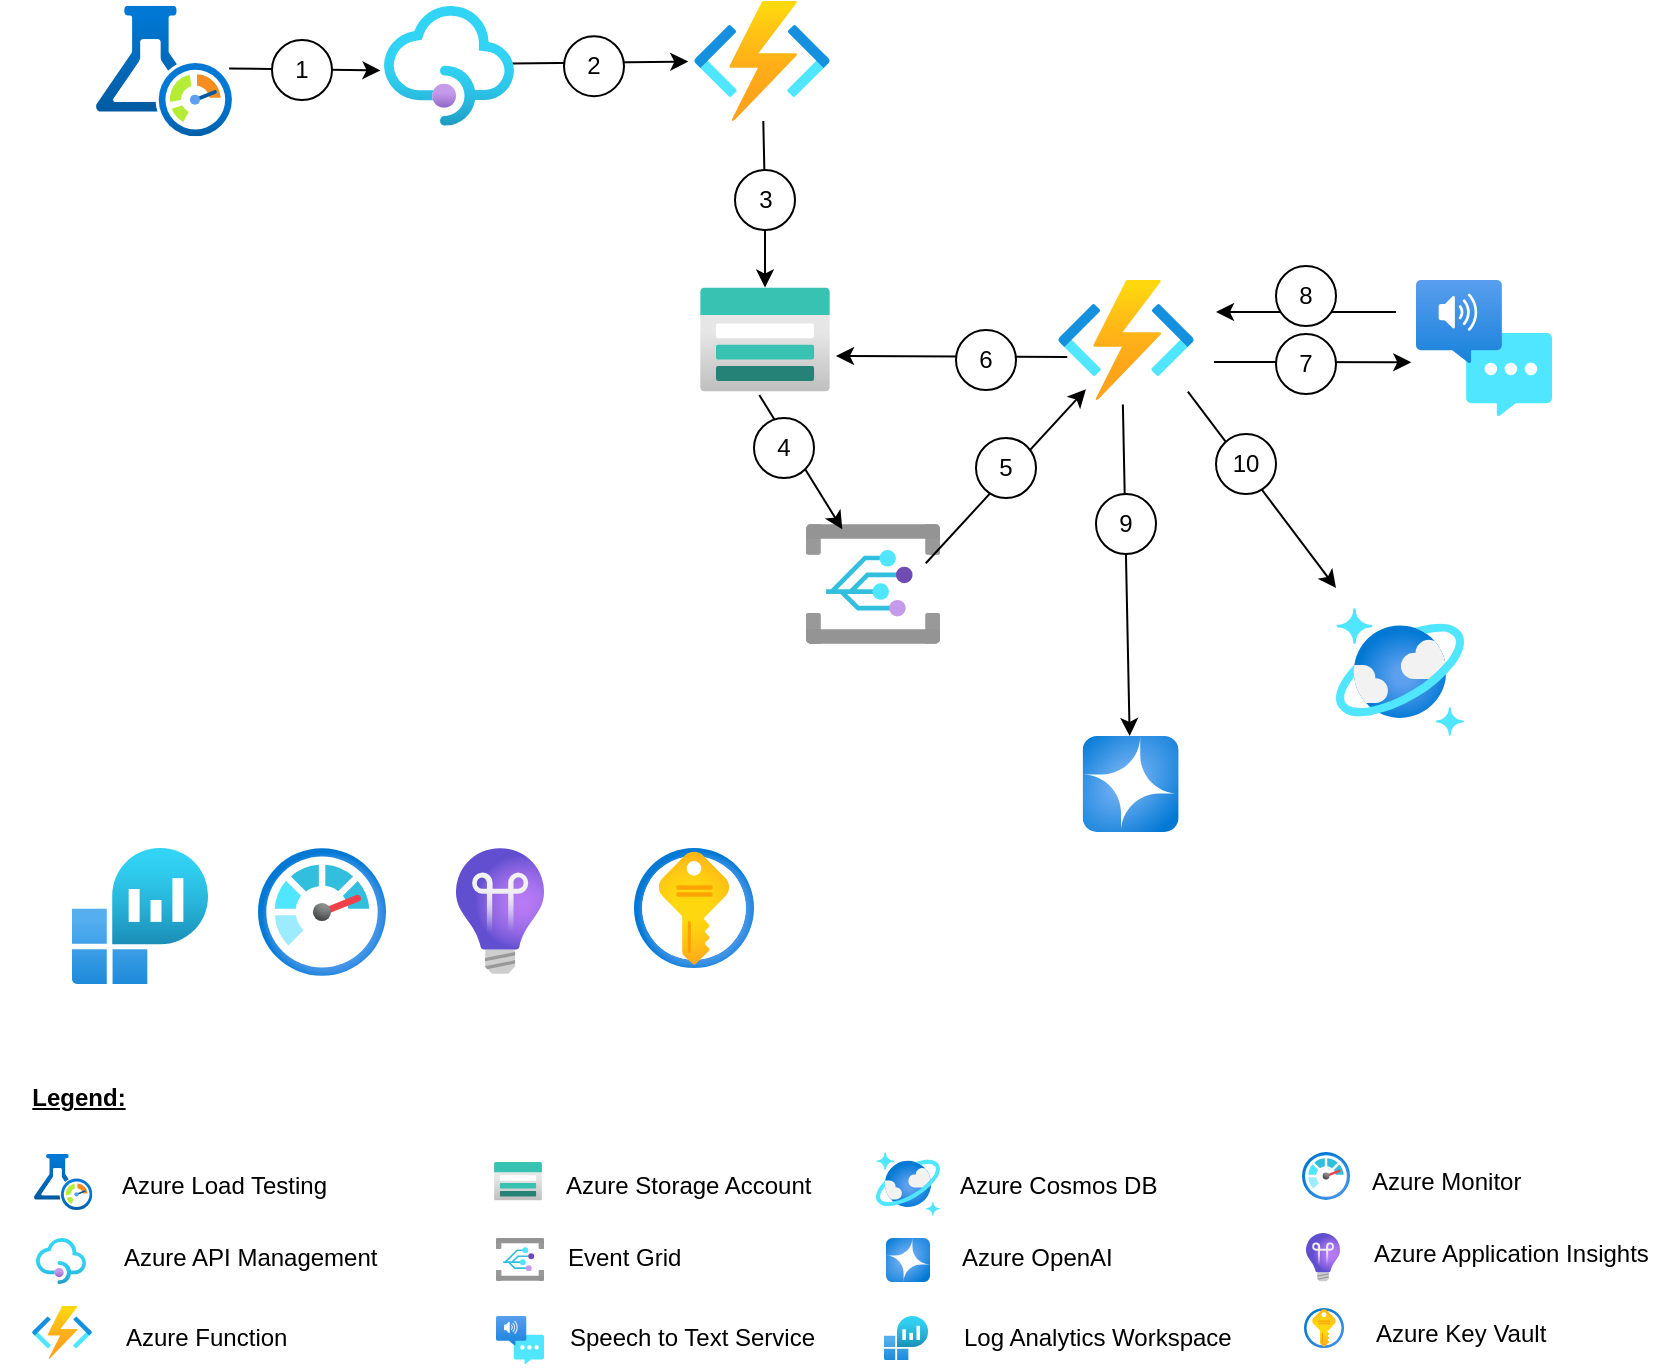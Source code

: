 <mxfile version="24.7.17" pages="6">
  <diagram id="6K2L0thh9Qf6AcWFtn7J" name="Overview">
    <mxGraphModel dx="504" dy="-277" grid="1" gridSize="10" guides="1" tooltips="1" connect="1" arrows="1" fold="1" page="1" pageScale="1" pageWidth="850" pageHeight="1100" math="0" shadow="0">
      <root>
        <mxCell id="0" />
        <mxCell id="1" parent="0" />
        <mxCell id="yG2wOSbRxI6GufdI99vh-1" value="" style="aspect=fixed;html=1;points=[];align=center;image;fontSize=12;image=img/lib/azure2/storage/Storage_Accounts.svg;" parent="1" vertex="1">
          <mxGeometry x="1222" y="1419.75" width="65" height="52" as="geometry" />
        </mxCell>
        <mxCell id="yG2wOSbRxI6GufdI99vh-8" value="" style="endArrow=classic;html=1;rounded=0;startArrow=none;exitX=0.477;exitY=1.037;exitDx=0;exitDy=0;exitPerimeter=0;" parent="1" source="SXQ266J0YQzO53-GXzZ3-1" target="AknSDVwvT2XZbNjse1Zo-32" edge="1">
          <mxGeometry width="50" height="50" relative="1" as="geometry">
            <mxPoint x="1437" y="1568" as="sourcePoint" />
            <mxPoint x="1437" y="1600" as="targetPoint" />
          </mxGeometry>
        </mxCell>
        <mxCell id="yG2wOSbRxI6GufdI99vh-9" value="" style="endArrow=none;html=1;rounded=0;startArrow=none;" parent="1" source="yG2wOSbRxI6GufdI99vh-45" target="yG2wOSbRxI6GufdI99vh-10" edge="1">
          <mxGeometry width="50" height="50" relative="1" as="geometry">
            <mxPoint x="1010" y="1466" as="sourcePoint" />
            <mxPoint x="1166" y="1466" as="targetPoint" />
          </mxGeometry>
        </mxCell>
        <mxCell id="wRQ30ABIPGebpt6dQTbJ-6" value="" style="edgeStyle=orthogonalEdgeStyle;rounded=0;orthogonalLoop=1;jettySize=auto;html=1;" parent="1" source="yG2wOSbRxI6GufdI99vh-10" target="yG2wOSbRxI6GufdI99vh-1" edge="1">
          <mxGeometry relative="1" as="geometry">
            <mxPoint x="1255" y="1420" as="targetPoint" />
          </mxGeometry>
        </mxCell>
        <mxCell id="yG2wOSbRxI6GufdI99vh-10" value="3" style="ellipse;whiteSpace=wrap;html=1;aspect=fixed;" parent="1" vertex="1">
          <mxGeometry x="1239.5" y="1361" width="30" height="30" as="geometry" />
        </mxCell>
        <mxCell id="yG2wOSbRxI6GufdI99vh-11" value="" style="endArrow=none;html=1;rounded=0;exitX=0.388;exitY=1.142;exitDx=0;exitDy=0;exitPerimeter=0;strokeColor=none;" parent="1" source="yG2wOSbRxI6GufdI99vh-1" edge="1">
          <mxGeometry width="50" height="50" relative="1" as="geometry">
            <mxPoint x="1201.22" y="1537.384" as="sourcePoint" />
            <mxPoint x="1251.914" y="1505.225" as="targetPoint" />
          </mxGeometry>
        </mxCell>
        <mxCell id="yG2wOSbRxI6GufdI99vh-45" value="" style="aspect=fixed;html=1;points=[];align=center;image;fontSize=12;image=img/lib/azure2/compute/Function_Apps.svg;" parent="1" vertex="1">
          <mxGeometry x="1219" y="1276.5" width="68" height="60" as="geometry" />
        </mxCell>
        <mxCell id="yG2wOSbRxI6GufdI99vh-55" style="rounded=0;orthogonalLoop=1;jettySize=auto;html=1;exitX=0.979;exitY=0.48;exitDx=0;exitDy=0;entryX=-0.042;entryY=0.838;entryDx=0;entryDy=0;entryPerimeter=0;exitPerimeter=0;" parent="1" source="AknSDVwvT2XZbNjse1Zo-7" edge="1">
          <mxGeometry relative="1" as="geometry">
            <mxPoint x="1143.5" y="1306.25" as="sourcePoint" />
            <mxPoint x="1216.144" y="1306.78" as="targetPoint" />
          </mxGeometry>
        </mxCell>
        <mxCell id="SXQ266J0YQzO53-GXzZ3-1" value="" style="aspect=fixed;html=1;points=[];align=center;image;fontSize=12;image=img/lib/azure2/compute/Function_Apps.svg;" parent="1" vertex="1">
          <mxGeometry x="1401" y="1416" width="68" height="60" as="geometry" />
        </mxCell>
        <mxCell id="AknSDVwvT2XZbNjse1Zo-1" value="" style="image;aspect=fixed;html=1;points=[];align=center;fontSize=12;image=img/lib/azure2/security/Key_Vaults.svg;" parent="1" vertex="1">
          <mxGeometry x="1189" y="1700" width="60" height="60" as="geometry" />
        </mxCell>
        <mxCell id="AknSDVwvT2XZbNjse1Zo-4" value="" style="image;aspect=fixed;html=1;points=[];align=center;fontSize=12;image=img/lib/azure2/devops/Application_Insights.svg;" parent="1" vertex="1">
          <mxGeometry x="1100" y="1700" width="44" height="63" as="geometry" />
        </mxCell>
        <mxCell id="AknSDVwvT2XZbNjse1Zo-5" value="" style="image;aspect=fixed;html=1;points=[];align=center;fontSize=12;image=img/lib/azure2/management_governance/Log_Analytics_Workspaces.svg;" parent="1" vertex="1">
          <mxGeometry x="908" y="1700" width="68" height="68" as="geometry" />
        </mxCell>
        <mxCell id="AknSDVwvT2XZbNjse1Zo-6" value="" style="image;aspect=fixed;html=1;points=[];align=center;fontSize=12;image=img/lib/azure2/management_governance/Monitor.svg;" parent="1" vertex="1">
          <mxGeometry x="1001" y="1700" width="64" height="64" as="geometry" />
        </mxCell>
        <mxCell id="AknSDVwvT2XZbNjse1Zo-8" value="" style="image;aspect=fixed;html=1;points=[];align=center;fontSize=12;image=img/lib/azure2/other/Azure_Load_Testing.svg;" parent="1" vertex="1">
          <mxGeometry x="920" y="1278.9" width="68" height="65.2" as="geometry" />
        </mxCell>
        <mxCell id="AknSDVwvT2XZbNjse1Zo-9" value="" style="image;aspect=fixed;html=1;points=[];align=center;fontSize=12;image=img/lib/azure2/ai_machine_learning/Speech_Services.svg;" parent="1" vertex="1">
          <mxGeometry x="1580" y="1416" width="68" height="68" as="geometry" />
        </mxCell>
        <mxCell id="AknSDVwvT2XZbNjse1Zo-14" value="" style="endArrow=classic;html=1;rounded=0;startArrow=none;exitX=0.955;exitY=0.93;exitDx=0;exitDy=0;exitPerimeter=0;" parent="1" source="SXQ266J0YQzO53-GXzZ3-1" edge="1">
          <mxGeometry width="50" height="50" relative="1" as="geometry">
            <mxPoint x="1525.909" y="1533.295" as="sourcePoint" />
            <mxPoint x="1540" y="1570" as="targetPoint" />
          </mxGeometry>
        </mxCell>
        <mxCell id="AknSDVwvT2XZbNjse1Zo-21" value="" style="endArrow=classic;html=1;rounded=0;entryX=-0.02;entryY=0.458;entryDx=0;entryDy=0;entryPerimeter=0;" parent="1" edge="1">
          <mxGeometry width="50" height="50" relative="1" as="geometry">
            <mxPoint x="1479" y="1457" as="sourcePoint" />
            <mxPoint x="1577.64" y="1457.144" as="targetPoint" />
          </mxGeometry>
        </mxCell>
        <mxCell id="AknSDVwvT2XZbNjse1Zo-30" value="" style="aspect=fixed;html=1;points=[];align=center;image;fontSize=12;image=img/lib/azure2/databases/Azure_Cosmos_DB.svg;" parent="1" vertex="1">
          <mxGeometry x="1540" y="1580" width="64" height="64" as="geometry" />
        </mxCell>
        <mxCell id="AknSDVwvT2XZbNjse1Zo-32" value="" style="image;aspect=fixed;html=1;points=[];align=center;fontSize=12;image=img/lib/azure2/ai_machine_learning/Azure_OpenAI.svg;" parent="1" vertex="1">
          <mxGeometry x="1413.32" y="1644" width="48" height="48" as="geometry" />
        </mxCell>
        <mxCell id="AknSDVwvT2XZbNjse1Zo-39" value="" style="image;aspect=fixed;html=1;points=[];align=center;fontSize=12;image=img/lib/azure2/integration/Event_Grid_Subscriptions.svg;" parent="1" vertex="1">
          <mxGeometry x="1275" y="1538" width="67" height="60" as="geometry" />
        </mxCell>
        <mxCell id="AknSDVwvT2XZbNjse1Zo-43" value="" style="endArrow=classic;html=1;rounded=0;startArrow=none;exitX=0.894;exitY=0.327;exitDx=0;exitDy=0;exitPerimeter=0;entryX=0.205;entryY=0.911;entryDx=0;entryDy=0;entryPerimeter=0;" parent="1" source="AknSDVwvT2XZbNjse1Zo-39" target="SXQ266J0YQzO53-GXzZ3-1" edge="1">
          <mxGeometry width="50" height="50" relative="1" as="geometry">
            <mxPoint x="1449" y="1428" as="sourcePoint" />
            <mxPoint x="1400" y="1560" as="targetPoint" />
          </mxGeometry>
        </mxCell>
        <mxCell id="AknSDVwvT2XZbNjse1Zo-44" value="" style="endArrow=classic;html=1;rounded=0;startArrow=none;entryX=0.271;entryY=0.044;entryDx=0;entryDy=0;entryPerimeter=0;exitX=0.456;exitY=1.033;exitDx=0;exitDy=0;exitPerimeter=0;" parent="1" source="yG2wOSbRxI6GufdI99vh-1" target="AknSDVwvT2XZbNjse1Zo-39" edge="1">
          <mxGeometry width="50" height="50" relative="1" as="geometry">
            <mxPoint x="1330" y="1490" as="sourcePoint" />
            <mxPoint x="1353" y="1561" as="targetPoint" />
          </mxGeometry>
        </mxCell>
        <mxCell id="AknSDVwvT2XZbNjse1Zo-46" value="" style="rounded=0;orthogonalLoop=1;jettySize=auto;html=1;exitX=0.979;exitY=0.48;exitDx=0;exitDy=0;entryX=-0.027;entryY=0.539;entryDx=0;entryDy=0;entryPerimeter=0;exitPerimeter=0;" parent="1" source="AknSDVwvT2XZbNjse1Zo-8" target="AknSDVwvT2XZbNjse1Zo-7" edge="1">
          <mxGeometry relative="1" as="geometry">
            <mxPoint x="1007" y="1305" as="sourcePoint" />
            <mxPoint x="1216.144" y="1306.78" as="targetPoint" />
          </mxGeometry>
        </mxCell>
        <mxCell id="AknSDVwvT2XZbNjse1Zo-7" value="" style="image;aspect=fixed;html=1;points=[];align=center;fontSize=12;image=img/lib/azure2/app_services/API_Management_Services.svg;" parent="1" vertex="1">
          <mxGeometry x="1064" y="1278.9" width="65" height="60" as="geometry" />
        </mxCell>
        <mxCell id="AknSDVwvT2XZbNjse1Zo-58" value="" style="endArrow=classic;html=1;rounded=0;startArrow=none;exitX=0.068;exitY=0.641;exitDx=0;exitDy=0;exitPerimeter=0;" parent="1" source="SXQ266J0YQzO53-GXzZ3-1" edge="1">
          <mxGeometry width="50" height="50" relative="1" as="geometry">
            <mxPoint x="1345" y="1568" as="sourcePoint" />
            <mxPoint x="1290" y="1454" as="targetPoint" />
          </mxGeometry>
        </mxCell>
        <mxCell id="AknSDVwvT2XZbNjse1Zo-60" value="" style="endArrow=classic;html=1;rounded=0;" parent="1" edge="1">
          <mxGeometry width="50" height="50" relative="1" as="geometry">
            <mxPoint x="1570" y="1432" as="sourcePoint" />
            <mxPoint x="1480" y="1432" as="targetPoint" />
          </mxGeometry>
        </mxCell>
        <mxCell id="AknSDVwvT2XZbNjse1Zo-62" value="2" style="ellipse;whiteSpace=wrap;html=1;aspect=fixed;" parent="1" vertex="1">
          <mxGeometry x="1154" y="1294.1" width="30" height="30" as="geometry" />
        </mxCell>
        <mxCell id="AknSDVwvT2XZbNjse1Zo-65" value="1" style="ellipse;whiteSpace=wrap;html=1;aspect=fixed;" parent="1" vertex="1">
          <mxGeometry x="1008" y="1296" width="30" height="30" as="geometry" />
        </mxCell>
        <mxCell id="AknSDVwvT2XZbNjse1Zo-66" value="4" style="ellipse;whiteSpace=wrap;html=1;aspect=fixed;" parent="1" vertex="1">
          <mxGeometry x="1249" y="1485" width="30" height="30" as="geometry" />
        </mxCell>
        <mxCell id="AknSDVwvT2XZbNjse1Zo-67" value="5" style="ellipse;whiteSpace=wrap;html=1;aspect=fixed;" parent="1" vertex="1">
          <mxGeometry x="1360" y="1495" width="30" height="30" as="geometry" />
        </mxCell>
        <mxCell id="AknSDVwvT2XZbNjse1Zo-68" value="6" style="ellipse;whiteSpace=wrap;html=1;aspect=fixed;" parent="1" vertex="1">
          <mxGeometry x="1350" y="1441" width="30" height="30" as="geometry" />
        </mxCell>
        <mxCell id="AknSDVwvT2XZbNjse1Zo-69" value="7" style="ellipse;whiteSpace=wrap;html=1;aspect=fixed;" parent="1" vertex="1">
          <mxGeometry x="1510" y="1443" width="30" height="30" as="geometry" />
        </mxCell>
        <mxCell id="AknSDVwvT2XZbNjse1Zo-70" value="8" style="ellipse;whiteSpace=wrap;html=1;aspect=fixed;" parent="1" vertex="1">
          <mxGeometry x="1510" y="1409" width="30" height="30" as="geometry" />
        </mxCell>
        <mxCell id="AknSDVwvT2XZbNjse1Zo-71" value="9" style="ellipse;whiteSpace=wrap;html=1;aspect=fixed;" parent="1" vertex="1">
          <mxGeometry x="1420" y="1523" width="30" height="30" as="geometry" />
        </mxCell>
        <mxCell id="AknSDVwvT2XZbNjse1Zo-72" value="10" style="ellipse;whiteSpace=wrap;html=1;aspect=fixed;" parent="1" vertex="1">
          <mxGeometry x="1480" y="1493" width="30" height="30" as="geometry" />
        </mxCell>
        <mxCell id="QDwlXQGho0si7aav8KcI-1" value="Legend:" style="text;html=1;align=center;verticalAlign=middle;whiteSpace=wrap;rounded=0;fontStyle=5" vertex="1" parent="1">
          <mxGeometry x="872" y="1810" width="79" height="30" as="geometry" />
        </mxCell>
        <mxCell id="QDwlXQGho0si7aav8KcI-2" value="Azure Load Testing" style="text;html=1;align=left;verticalAlign=middle;whiteSpace=wrap;rounded=0;" vertex="1" parent="1">
          <mxGeometry x="931" y="1854" width="131" height="30" as="geometry" />
        </mxCell>
        <mxCell id="QDwlXQGho0si7aav8KcI-3" value="Azure API Management" style="text;html=1;align=left;verticalAlign=middle;whiteSpace=wrap;rounded=0;" vertex="1" parent="1">
          <mxGeometry x="932" y="1890" width="131" height="30" as="geometry" />
        </mxCell>
        <mxCell id="QDwlXQGho0si7aav8KcI-4" value="Azure Function" style="text;html=1;align=left;verticalAlign=middle;whiteSpace=wrap;rounded=0;" vertex="1" parent="1">
          <mxGeometry x="933" y="1930" width="131" height="30" as="geometry" />
        </mxCell>
        <mxCell id="QDwlXQGho0si7aav8KcI-8" value="Azure Storage Account" style="text;html=1;align=left;verticalAlign=middle;whiteSpace=wrap;rounded=0;" vertex="1" parent="1">
          <mxGeometry x="1152.5" y="1854" width="131" height="30" as="geometry" />
        </mxCell>
        <mxCell id="QDwlXQGho0si7aav8KcI-9" value="Event Grid" style="text;html=1;align=left;verticalAlign=middle;whiteSpace=wrap;rounded=0;" vertex="1" parent="1">
          <mxGeometry x="1153.5" y="1890" width="131" height="30" as="geometry" />
        </mxCell>
        <mxCell id="QDwlXQGho0si7aav8KcI-10" value="Speech to Text Service" style="text;html=1;align=left;verticalAlign=middle;whiteSpace=wrap;rounded=0;" vertex="1" parent="1">
          <mxGeometry x="1154.5" y="1930" width="131" height="30" as="geometry" />
        </mxCell>
        <mxCell id="QDwlXQGho0si7aav8KcI-11" value="Azure Cosmos DB" style="text;html=1;align=left;verticalAlign=middle;whiteSpace=wrap;rounded=0;" vertex="1" parent="1">
          <mxGeometry x="1350" y="1854" width="131" height="30" as="geometry" />
        </mxCell>
        <mxCell id="QDwlXQGho0si7aav8KcI-12" value="Azure OpenAI" style="text;html=1;align=left;verticalAlign=middle;whiteSpace=wrap;rounded=0;" vertex="1" parent="1">
          <mxGeometry x="1351" y="1890" width="131" height="30" as="geometry" />
        </mxCell>
        <mxCell id="QDwlXQGho0si7aav8KcI-13" value="Log Analytics Workspace" style="text;html=1;align=left;verticalAlign=middle;whiteSpace=wrap;rounded=0;" vertex="1" parent="1">
          <mxGeometry x="1352" y="1930" width="148" height="30" as="geometry" />
        </mxCell>
        <mxCell id="QDwlXQGho0si7aav8KcI-14" value="Azure Monitor" style="text;html=1;align=left;verticalAlign=middle;whiteSpace=wrap;rounded=0;" vertex="1" parent="1">
          <mxGeometry x="1556" y="1852" width="131" height="30" as="geometry" />
        </mxCell>
        <mxCell id="QDwlXQGho0si7aav8KcI-15" value="Azure Application Insights" style="text;html=1;align=left;verticalAlign=middle;whiteSpace=wrap;rounded=0;" vertex="1" parent="1">
          <mxGeometry x="1557" y="1888" width="153" height="30" as="geometry" />
        </mxCell>
        <mxCell id="QDwlXQGho0si7aav8KcI-16" value="Azure Key Vault" style="text;html=1;align=left;verticalAlign=middle;whiteSpace=wrap;rounded=0;" vertex="1" parent="1">
          <mxGeometry x="1558" y="1928" width="131" height="30" as="geometry" />
        </mxCell>
        <mxCell id="QDwlXQGho0si7aav8KcI-17" value="" style="image;aspect=fixed;html=1;points=[];align=center;fontSize=12;image=img/lib/azure2/other/Azure_Load_Testing.svg;" vertex="1" parent="1">
          <mxGeometry x="889" y="1853" width="29.2" height="28" as="geometry" />
        </mxCell>
        <mxCell id="QDwlXQGho0si7aav8KcI-18" value="" style="image;aspect=fixed;html=1;points=[];align=center;fontSize=12;image=img/lib/azure2/app_services/API_Management_Services.svg;" vertex="1" parent="1">
          <mxGeometry x="890" y="1895" width="25" height="23.08" as="geometry" />
        </mxCell>
        <mxCell id="QDwlXQGho0si7aav8KcI-19" value="" style="aspect=fixed;html=1;points=[];align=center;image;fontSize=12;image=img/lib/azure2/compute/Function_Apps.svg;" vertex="1" parent="1">
          <mxGeometry x="888" y="1929" width="30" height="26.47" as="geometry" />
        </mxCell>
        <mxCell id="QDwlXQGho0si7aav8KcI-20" value="" style="aspect=fixed;html=1;points=[];align=center;image;fontSize=12;image=img/lib/azure2/storage/Storage_Accounts.svg;" vertex="1" parent="1">
          <mxGeometry x="1119" y="1857" width="24" height="19.2" as="geometry" />
        </mxCell>
        <mxCell id="QDwlXQGho0si7aav8KcI-21" value="" style="image;aspect=fixed;html=1;points=[];align=center;fontSize=12;image=img/lib/azure2/integration/Event_Grid_Subscriptions.svg;" vertex="1" parent="1">
          <mxGeometry x="1120" y="1895" width="24" height="21.49" as="geometry" />
        </mxCell>
        <mxCell id="QDwlXQGho0si7aav8KcI-22" value="" style="image;aspect=fixed;html=1;points=[];align=center;fontSize=12;image=img/lib/azure2/ai_machine_learning/Speech_Services.svg;" vertex="1" parent="1">
          <mxGeometry x="1120" y="1934" width="24" height="24" as="geometry" />
        </mxCell>
        <mxCell id="QDwlXQGho0si7aav8KcI-23" value="" style="aspect=fixed;html=1;points=[];align=center;image;fontSize=12;image=img/lib/azure2/databases/Azure_Cosmos_DB.svg;" vertex="1" parent="1">
          <mxGeometry x="1310" y="1852" width="32" height="32" as="geometry" />
        </mxCell>
        <mxCell id="QDwlXQGho0si7aav8KcI-24" value="" style="image;aspect=fixed;html=1;points=[];align=center;fontSize=12;image=img/lib/azure2/ai_machine_learning/Azure_OpenAI.svg;" vertex="1" parent="1">
          <mxGeometry x="1315" y="1895" width="22" height="22" as="geometry" />
        </mxCell>
        <mxCell id="QDwlXQGho0si7aav8KcI-25" value="" style="image;aspect=fixed;html=1;points=[];align=center;fontSize=12;image=img/lib/azure2/management_governance/Log_Analytics_Workspaces.svg;" vertex="1" parent="1">
          <mxGeometry x="1314" y="1934" width="22" height="22" as="geometry" />
        </mxCell>
        <mxCell id="QDwlXQGho0si7aav8KcI-26" value="" style="image;aspect=fixed;html=1;points=[];align=center;fontSize=12;image=img/lib/azure2/management_governance/Monitor.svg;" vertex="1" parent="1">
          <mxGeometry x="1523" y="1852" width="24" height="24" as="geometry" />
        </mxCell>
        <mxCell id="QDwlXQGho0si7aav8KcI-27" value="" style="image;aspect=fixed;html=1;points=[];align=center;fontSize=12;image=img/lib/azure2/devops/Application_Insights.svg;" vertex="1" parent="1">
          <mxGeometry x="1525" y="1892.47" width="17" height="24.34" as="geometry" />
        </mxCell>
        <mxCell id="QDwlXQGho0si7aav8KcI-28" value="" style="image;aspect=fixed;html=1;points=[];align=center;fontSize=12;image=img/lib/azure2/security/Key_Vaults.svg;" vertex="1" parent="1">
          <mxGeometry x="1524" y="1930" width="20" height="20" as="geometry" />
        </mxCell>
      </root>
    </mxGraphModel>
  </diagram>
  <diagram name="Lab 1" id="wAtjEF8HmbvzupN4mWSA">
    <mxGraphModel dx="504" dy="-277" grid="1" gridSize="10" guides="1" tooltips="1" connect="1" arrows="1" fold="1" page="1" pageScale="1" pageWidth="850" pageHeight="1100" math="0" shadow="0">
      <root>
        <mxCell id="dGXG1-7kLnHB2yubRjqA-0" />
        <mxCell id="dGXG1-7kLnHB2yubRjqA-1" parent="dGXG1-7kLnHB2yubRjqA-0" />
        <mxCell id="dGXG1-7kLnHB2yubRjqA-2" value="" style="aspect=fixed;html=1;points=[];align=center;image;fontSize=12;image=img/lib/azure2/storage/Storage_Accounts.svg;" parent="dGXG1-7kLnHB2yubRjqA-1" vertex="1">
          <mxGeometry x="1222" y="1419.75" width="65" height="52" as="geometry" />
        </mxCell>
        <mxCell id="dGXG1-7kLnHB2yubRjqA-3" value="" style="endArrow=classic;html=1;rounded=0;startArrow=none;exitX=0.477;exitY=1.037;exitDx=0;exitDy=0;exitPerimeter=0;" parent="dGXG1-7kLnHB2yubRjqA-1" source="dGXG1-7kLnHB2yubRjqA-10" target="dGXG1-7kLnHB2yubRjqA-21" edge="1">
          <mxGeometry width="50" height="50" relative="1" as="geometry">
            <mxPoint x="1437" y="1568" as="sourcePoint" />
            <mxPoint x="1437" y="1600" as="targetPoint" />
          </mxGeometry>
        </mxCell>
        <mxCell id="dGXG1-7kLnHB2yubRjqA-4" value="" style="endArrow=none;html=1;rounded=0;startArrow=none;" parent="dGXG1-7kLnHB2yubRjqA-1" source="dGXG1-7kLnHB2yubRjqA-8" target="dGXG1-7kLnHB2yubRjqA-6" edge="1">
          <mxGeometry width="50" height="50" relative="1" as="geometry">
            <mxPoint x="1010" y="1466" as="sourcePoint" />
            <mxPoint x="1166" y="1466" as="targetPoint" />
          </mxGeometry>
        </mxCell>
        <mxCell id="dGXG1-7kLnHB2yubRjqA-5" value="" style="edgeStyle=orthogonalEdgeStyle;rounded=0;orthogonalLoop=1;jettySize=auto;html=1;" parent="dGXG1-7kLnHB2yubRjqA-1" source="dGXG1-7kLnHB2yubRjqA-6" target="dGXG1-7kLnHB2yubRjqA-2" edge="1">
          <mxGeometry relative="1" as="geometry">
            <mxPoint x="1255" y="1420" as="targetPoint" />
          </mxGeometry>
        </mxCell>
        <mxCell id="dGXG1-7kLnHB2yubRjqA-6" value="3" style="ellipse;whiteSpace=wrap;html=1;aspect=fixed;" parent="dGXG1-7kLnHB2yubRjqA-1" vertex="1">
          <mxGeometry x="1239.5" y="1361" width="30" height="30" as="geometry" />
        </mxCell>
        <mxCell id="dGXG1-7kLnHB2yubRjqA-7" value="" style="endArrow=none;html=1;rounded=0;exitX=0.388;exitY=1.142;exitDx=0;exitDy=0;exitPerimeter=0;strokeColor=none;" parent="dGXG1-7kLnHB2yubRjqA-1" source="dGXG1-7kLnHB2yubRjqA-2" edge="1">
          <mxGeometry width="50" height="50" relative="1" as="geometry">
            <mxPoint x="1201.22" y="1537.384" as="sourcePoint" />
            <mxPoint x="1251.914" y="1505.225" as="targetPoint" />
          </mxGeometry>
        </mxCell>
        <mxCell id="dGXG1-7kLnHB2yubRjqA-8" value="" style="aspect=fixed;html=1;points=[];align=center;image;fontSize=12;image=img/lib/azure2/compute/Function_Apps.svg;" parent="dGXG1-7kLnHB2yubRjqA-1" vertex="1">
          <mxGeometry x="1219" y="1276.5" width="68" height="60" as="geometry" />
        </mxCell>
        <mxCell id="dGXG1-7kLnHB2yubRjqA-9" style="rounded=0;orthogonalLoop=1;jettySize=auto;html=1;exitX=0.979;exitY=0.48;exitDx=0;exitDy=0;entryX=-0.042;entryY=0.838;entryDx=0;entryDy=0;entryPerimeter=0;exitPerimeter=0;" parent="dGXG1-7kLnHB2yubRjqA-1" source="dGXG1-7kLnHB2yubRjqA-32" edge="1">
          <mxGeometry relative="1" as="geometry">
            <mxPoint x="1143.5" y="1306.25" as="sourcePoint" />
            <mxPoint x="1216.144" y="1306.78" as="targetPoint" />
          </mxGeometry>
        </mxCell>
        <mxCell id="dGXG1-7kLnHB2yubRjqA-10" value="" style="aspect=fixed;html=1;points=[];align=center;image;fontSize=12;image=img/lib/azure2/compute/Function_Apps.svg;" parent="dGXG1-7kLnHB2yubRjqA-1" vertex="1">
          <mxGeometry x="1401" y="1416" width="68" height="60" as="geometry" />
        </mxCell>
        <mxCell id="dGXG1-7kLnHB2yubRjqA-11" value="" style="image;aspect=fixed;html=1;points=[];align=center;fontSize=12;image=img/lib/azure2/security/Key_Vaults.svg;" parent="dGXG1-7kLnHB2yubRjqA-1" vertex="1">
          <mxGeometry x="1189" y="1700" width="60" height="60" as="geometry" />
        </mxCell>
        <mxCell id="dGXG1-7kLnHB2yubRjqA-12" value="" style="image;aspect=fixed;html=1;points=[];align=center;fontSize=12;image=img/lib/azure2/devops/Application_Insights.svg;" parent="dGXG1-7kLnHB2yubRjqA-1" vertex="1">
          <mxGeometry x="1100" y="1700" width="44" height="63" as="geometry" />
        </mxCell>
        <mxCell id="dGXG1-7kLnHB2yubRjqA-13" value="" style="image;aspect=fixed;html=1;points=[];align=center;fontSize=12;image=img/lib/azure2/management_governance/Log_Analytics_Workspaces.svg;" parent="dGXG1-7kLnHB2yubRjqA-1" vertex="1">
          <mxGeometry x="908" y="1700" width="68" height="68" as="geometry" />
        </mxCell>
        <mxCell id="dGXG1-7kLnHB2yubRjqA-14" value="" style="image;aspect=fixed;html=1;points=[];align=center;fontSize=12;image=img/lib/azure2/management_governance/Monitor.svg;" parent="dGXG1-7kLnHB2yubRjqA-1" vertex="1">
          <mxGeometry x="1001" y="1700" width="64" height="64" as="geometry" />
        </mxCell>
        <mxCell id="dGXG1-7kLnHB2yubRjqA-15" value="" style="image;aspect=fixed;html=1;points=[];align=center;fontSize=12;image=img/lib/azure2/other/Azure_Load_Testing.svg;" parent="dGXG1-7kLnHB2yubRjqA-1" vertex="1">
          <mxGeometry x="920" y="1278.9" width="68" height="65.2" as="geometry" />
        </mxCell>
        <mxCell id="dGXG1-7kLnHB2yubRjqA-16" value="" style="image;aspect=fixed;html=1;points=[];align=center;fontSize=12;image=img/lib/azure2/ai_machine_learning/Speech_Services.svg;" parent="dGXG1-7kLnHB2yubRjqA-1" vertex="1">
          <mxGeometry x="1580" y="1416" width="68" height="68" as="geometry" />
        </mxCell>
        <mxCell id="dGXG1-7kLnHB2yubRjqA-17" value="" style="endArrow=classic;html=1;rounded=0;startArrow=none;exitX=0.955;exitY=0.93;exitDx=0;exitDy=0;exitPerimeter=0;" parent="dGXG1-7kLnHB2yubRjqA-1" source="dGXG1-7kLnHB2yubRjqA-10" edge="1">
          <mxGeometry width="50" height="50" relative="1" as="geometry">
            <mxPoint x="1525.909" y="1533.295" as="sourcePoint" />
            <mxPoint x="1540" y="1570" as="targetPoint" />
          </mxGeometry>
        </mxCell>
        <mxCell id="dGXG1-7kLnHB2yubRjqA-18" value="" style="endArrow=classic;html=1;rounded=0;entryX=-0.02;entryY=0.458;entryDx=0;entryDy=0;entryPerimeter=0;" parent="dGXG1-7kLnHB2yubRjqA-1" edge="1">
          <mxGeometry width="50" height="50" relative="1" as="geometry">
            <mxPoint x="1479" y="1457" as="sourcePoint" />
            <mxPoint x="1577.64" y="1457.144" as="targetPoint" />
          </mxGeometry>
        </mxCell>
        <mxCell id="dGXG1-7kLnHB2yubRjqA-20" value="" style="aspect=fixed;html=1;points=[];align=center;image;fontSize=12;image=img/lib/azure2/databases/Azure_Cosmos_DB.svg;" parent="dGXG1-7kLnHB2yubRjqA-1" vertex="1">
          <mxGeometry x="1540" y="1580" width="64" height="64" as="geometry" />
        </mxCell>
        <mxCell id="dGXG1-7kLnHB2yubRjqA-21" value="" style="image;aspect=fixed;html=1;points=[];align=center;fontSize=12;image=img/lib/azure2/ai_machine_learning/Azure_OpenAI.svg;" parent="dGXG1-7kLnHB2yubRjqA-1" vertex="1">
          <mxGeometry x="1413.32" y="1644" width="48" height="48" as="geometry" />
        </mxCell>
        <mxCell id="dGXG1-7kLnHB2yubRjqA-27" value="" style="image;aspect=fixed;html=1;points=[];align=center;fontSize=12;image=img/lib/azure2/integration/Event_Grid_Subscriptions.svg;" parent="dGXG1-7kLnHB2yubRjqA-1" vertex="1">
          <mxGeometry x="1275" y="1538" width="67" height="60" as="geometry" />
        </mxCell>
        <mxCell id="dGXG1-7kLnHB2yubRjqA-28" value="" style="endArrow=classic;html=1;rounded=0;startArrow=none;exitX=0.894;exitY=0.327;exitDx=0;exitDy=0;exitPerimeter=0;entryX=0.205;entryY=0.911;entryDx=0;entryDy=0;entryPerimeter=0;" parent="dGXG1-7kLnHB2yubRjqA-1" source="dGXG1-7kLnHB2yubRjqA-27" target="dGXG1-7kLnHB2yubRjqA-10" edge="1">
          <mxGeometry width="50" height="50" relative="1" as="geometry">
            <mxPoint x="1449" y="1428" as="sourcePoint" />
            <mxPoint x="1400" y="1560" as="targetPoint" />
          </mxGeometry>
        </mxCell>
        <mxCell id="dGXG1-7kLnHB2yubRjqA-29" value="" style="endArrow=classic;html=1;rounded=0;startArrow=none;entryX=0.271;entryY=0.044;entryDx=0;entryDy=0;entryPerimeter=0;exitX=0.456;exitY=1.033;exitDx=0;exitDy=0;exitPerimeter=0;" parent="dGXG1-7kLnHB2yubRjqA-1" source="dGXG1-7kLnHB2yubRjqA-2" target="dGXG1-7kLnHB2yubRjqA-27" edge="1">
          <mxGeometry width="50" height="50" relative="1" as="geometry">
            <mxPoint x="1330" y="1490" as="sourcePoint" />
            <mxPoint x="1353" y="1561" as="targetPoint" />
          </mxGeometry>
        </mxCell>
        <mxCell id="dGXG1-7kLnHB2yubRjqA-30" value="" style="rounded=0;whiteSpace=wrap;html=1;strokeColor=#FF4108;fillColor=none;strokeWidth=3;" parent="dGXG1-7kLnHB2yubRjqA-1" vertex="1">
          <mxGeometry x="1201" y="1256" width="107" height="240" as="geometry" />
        </mxCell>
        <mxCell id="dGXG1-7kLnHB2yubRjqA-31" value="" style="rounded=0;orthogonalLoop=1;jettySize=auto;html=1;exitX=0.979;exitY=0.48;exitDx=0;exitDy=0;entryX=-0.027;entryY=0.539;entryDx=0;entryDy=0;entryPerimeter=0;exitPerimeter=0;" parent="dGXG1-7kLnHB2yubRjqA-1" source="dGXG1-7kLnHB2yubRjqA-15" target="dGXG1-7kLnHB2yubRjqA-32" edge="1">
          <mxGeometry relative="1" as="geometry">
            <mxPoint x="1007" y="1305" as="sourcePoint" />
            <mxPoint x="1216.144" y="1306.78" as="targetPoint" />
          </mxGeometry>
        </mxCell>
        <mxCell id="dGXG1-7kLnHB2yubRjqA-32" value="" style="image;aspect=fixed;html=1;points=[];align=center;fontSize=12;image=img/lib/azure2/app_services/API_Management_Services.svg;" parent="dGXG1-7kLnHB2yubRjqA-1" vertex="1">
          <mxGeometry x="1064" y="1278.9" width="65" height="60" as="geometry" />
        </mxCell>
        <mxCell id="dGXG1-7kLnHB2yubRjqA-33" value="" style="endArrow=classic;html=1;rounded=0;startArrow=none;exitX=0.068;exitY=0.641;exitDx=0;exitDy=0;exitPerimeter=0;entryX=1.052;entryY=0.827;entryDx=0;entryDy=0;entryPerimeter=0;" parent="dGXG1-7kLnHB2yubRjqA-1" source="dGXG1-7kLnHB2yubRjqA-10" target="dGXG1-7kLnHB2yubRjqA-30" edge="1">
          <mxGeometry width="50" height="50" relative="1" as="geometry">
            <mxPoint x="1345" y="1568" as="sourcePoint" />
            <mxPoint x="1425" y="1481" as="targetPoint" />
          </mxGeometry>
        </mxCell>
        <mxCell id="dGXG1-7kLnHB2yubRjqA-34" value="" style="endArrow=classic;html=1;rounded=0;" parent="dGXG1-7kLnHB2yubRjqA-1" edge="1">
          <mxGeometry width="50" height="50" relative="1" as="geometry">
            <mxPoint x="1570" y="1432" as="sourcePoint" />
            <mxPoint x="1480" y="1432" as="targetPoint" />
          </mxGeometry>
        </mxCell>
        <mxCell id="dGXG1-7kLnHB2yubRjqA-35" value="2" style="ellipse;whiteSpace=wrap;html=1;aspect=fixed;" parent="dGXG1-7kLnHB2yubRjqA-1" vertex="1">
          <mxGeometry x="1154" y="1294.1" width="30" height="30" as="geometry" />
        </mxCell>
        <mxCell id="dGXG1-7kLnHB2yubRjqA-36" value="1" style="ellipse;whiteSpace=wrap;html=1;aspect=fixed;" parent="dGXG1-7kLnHB2yubRjqA-1" vertex="1">
          <mxGeometry x="1008" y="1296" width="30" height="30" as="geometry" />
        </mxCell>
        <mxCell id="dGXG1-7kLnHB2yubRjqA-37" value="4" style="ellipse;whiteSpace=wrap;html=1;aspect=fixed;" parent="dGXG1-7kLnHB2yubRjqA-1" vertex="1">
          <mxGeometry x="1249" y="1485" width="30" height="30" as="geometry" />
        </mxCell>
        <mxCell id="dGXG1-7kLnHB2yubRjqA-38" value="5" style="ellipse;whiteSpace=wrap;html=1;aspect=fixed;" parent="dGXG1-7kLnHB2yubRjqA-1" vertex="1">
          <mxGeometry x="1360" y="1495" width="30" height="30" as="geometry" />
        </mxCell>
        <mxCell id="dGXG1-7kLnHB2yubRjqA-39" value="6" style="ellipse;whiteSpace=wrap;html=1;aspect=fixed;" parent="dGXG1-7kLnHB2yubRjqA-1" vertex="1">
          <mxGeometry x="1350" y="1441" width="30" height="30" as="geometry" />
        </mxCell>
        <mxCell id="dGXG1-7kLnHB2yubRjqA-40" value="7" style="ellipse;whiteSpace=wrap;html=1;aspect=fixed;" parent="dGXG1-7kLnHB2yubRjqA-1" vertex="1">
          <mxGeometry x="1510" y="1443" width="30" height="30" as="geometry" />
        </mxCell>
        <mxCell id="dGXG1-7kLnHB2yubRjqA-41" value="8" style="ellipse;whiteSpace=wrap;html=1;aspect=fixed;" parent="dGXG1-7kLnHB2yubRjqA-1" vertex="1">
          <mxGeometry x="1510" y="1409" width="30" height="30" as="geometry" />
        </mxCell>
        <mxCell id="dGXG1-7kLnHB2yubRjqA-42" value="9" style="ellipse;whiteSpace=wrap;html=1;aspect=fixed;" parent="dGXG1-7kLnHB2yubRjqA-1" vertex="1">
          <mxGeometry x="1420" y="1523" width="30" height="30" as="geometry" />
        </mxCell>
        <mxCell id="dGXG1-7kLnHB2yubRjqA-43" value="10" style="ellipse;whiteSpace=wrap;html=1;aspect=fixed;" parent="dGXG1-7kLnHB2yubRjqA-1" vertex="1">
          <mxGeometry x="1480" y="1493" width="30" height="30" as="geometry" />
        </mxCell>
        <mxCell id="cAbITiwHzRupNGzTK8uN-0" value="Legend:" style="text;html=1;align=center;verticalAlign=middle;whiteSpace=wrap;rounded=0;fontStyle=5" vertex="1" parent="dGXG1-7kLnHB2yubRjqA-1">
          <mxGeometry x="872" y="1810" width="79" height="30" as="geometry" />
        </mxCell>
        <mxCell id="cAbITiwHzRupNGzTK8uN-1" value="Azure Load Testing" style="text;html=1;align=left;verticalAlign=middle;whiteSpace=wrap;rounded=0;" vertex="1" parent="dGXG1-7kLnHB2yubRjqA-1">
          <mxGeometry x="931" y="1854" width="131" height="30" as="geometry" />
        </mxCell>
        <mxCell id="cAbITiwHzRupNGzTK8uN-2" value="Azure API Management" style="text;html=1;align=left;verticalAlign=middle;whiteSpace=wrap;rounded=0;" vertex="1" parent="dGXG1-7kLnHB2yubRjqA-1">
          <mxGeometry x="932" y="1890" width="131" height="30" as="geometry" />
        </mxCell>
        <mxCell id="cAbITiwHzRupNGzTK8uN-3" value="Azure Function" style="text;html=1;align=left;verticalAlign=middle;whiteSpace=wrap;rounded=0;" vertex="1" parent="dGXG1-7kLnHB2yubRjqA-1">
          <mxGeometry x="933" y="1930" width="131" height="30" as="geometry" />
        </mxCell>
        <mxCell id="cAbITiwHzRupNGzTK8uN-4" value="Azure Storage Account" style="text;html=1;align=left;verticalAlign=middle;whiteSpace=wrap;rounded=0;" vertex="1" parent="dGXG1-7kLnHB2yubRjqA-1">
          <mxGeometry x="1152.5" y="1854" width="131" height="30" as="geometry" />
        </mxCell>
        <mxCell id="cAbITiwHzRupNGzTK8uN-5" value="Event Grid" style="text;html=1;align=left;verticalAlign=middle;whiteSpace=wrap;rounded=0;" vertex="1" parent="dGXG1-7kLnHB2yubRjqA-1">
          <mxGeometry x="1153.5" y="1890" width="131" height="30" as="geometry" />
        </mxCell>
        <mxCell id="cAbITiwHzRupNGzTK8uN-6" value="Speech to Text Service" style="text;html=1;align=left;verticalAlign=middle;whiteSpace=wrap;rounded=0;" vertex="1" parent="dGXG1-7kLnHB2yubRjqA-1">
          <mxGeometry x="1154.5" y="1930" width="131" height="30" as="geometry" />
        </mxCell>
        <mxCell id="cAbITiwHzRupNGzTK8uN-7" value="Azure Cosmos DB" style="text;html=1;align=left;verticalAlign=middle;whiteSpace=wrap;rounded=0;" vertex="1" parent="dGXG1-7kLnHB2yubRjqA-1">
          <mxGeometry x="1350" y="1854" width="131" height="30" as="geometry" />
        </mxCell>
        <mxCell id="cAbITiwHzRupNGzTK8uN-8" value="Azure OpenAI" style="text;html=1;align=left;verticalAlign=middle;whiteSpace=wrap;rounded=0;" vertex="1" parent="dGXG1-7kLnHB2yubRjqA-1">
          <mxGeometry x="1351" y="1890" width="131" height="30" as="geometry" />
        </mxCell>
        <mxCell id="cAbITiwHzRupNGzTK8uN-9" value="Log Analytics Workspace" style="text;html=1;align=left;verticalAlign=middle;whiteSpace=wrap;rounded=0;" vertex="1" parent="dGXG1-7kLnHB2yubRjqA-1">
          <mxGeometry x="1352" y="1930" width="148" height="30" as="geometry" />
        </mxCell>
        <mxCell id="cAbITiwHzRupNGzTK8uN-10" value="Azure Monitor" style="text;html=1;align=left;verticalAlign=middle;whiteSpace=wrap;rounded=0;" vertex="1" parent="dGXG1-7kLnHB2yubRjqA-1">
          <mxGeometry x="1556" y="1852" width="131" height="30" as="geometry" />
        </mxCell>
        <mxCell id="cAbITiwHzRupNGzTK8uN-11" value="Azure Application Insights" style="text;html=1;align=left;verticalAlign=middle;whiteSpace=wrap;rounded=0;" vertex="1" parent="dGXG1-7kLnHB2yubRjqA-1">
          <mxGeometry x="1557" y="1888" width="153" height="30" as="geometry" />
        </mxCell>
        <mxCell id="cAbITiwHzRupNGzTK8uN-12" value="Azure Key Vault" style="text;html=1;align=left;verticalAlign=middle;whiteSpace=wrap;rounded=0;" vertex="1" parent="dGXG1-7kLnHB2yubRjqA-1">
          <mxGeometry x="1558" y="1928" width="131" height="30" as="geometry" />
        </mxCell>
        <mxCell id="cAbITiwHzRupNGzTK8uN-13" value="" style="image;aspect=fixed;html=1;points=[];align=center;fontSize=12;image=img/lib/azure2/other/Azure_Load_Testing.svg;" vertex="1" parent="dGXG1-7kLnHB2yubRjqA-1">
          <mxGeometry x="889" y="1853" width="29.2" height="28" as="geometry" />
        </mxCell>
        <mxCell id="cAbITiwHzRupNGzTK8uN-14" value="" style="image;aspect=fixed;html=1;points=[];align=center;fontSize=12;image=img/lib/azure2/app_services/API_Management_Services.svg;" vertex="1" parent="dGXG1-7kLnHB2yubRjqA-1">
          <mxGeometry x="890" y="1895" width="25" height="23.08" as="geometry" />
        </mxCell>
        <mxCell id="cAbITiwHzRupNGzTK8uN-15" value="" style="aspect=fixed;html=1;points=[];align=center;image;fontSize=12;image=img/lib/azure2/compute/Function_Apps.svg;" vertex="1" parent="dGXG1-7kLnHB2yubRjqA-1">
          <mxGeometry x="888" y="1929" width="30" height="26.47" as="geometry" />
        </mxCell>
        <mxCell id="cAbITiwHzRupNGzTK8uN-16" value="" style="aspect=fixed;html=1;points=[];align=center;image;fontSize=12;image=img/lib/azure2/storage/Storage_Accounts.svg;" vertex="1" parent="dGXG1-7kLnHB2yubRjqA-1">
          <mxGeometry x="1119" y="1857" width="24" height="19.2" as="geometry" />
        </mxCell>
        <mxCell id="cAbITiwHzRupNGzTK8uN-17" value="" style="image;aspect=fixed;html=1;points=[];align=center;fontSize=12;image=img/lib/azure2/integration/Event_Grid_Subscriptions.svg;" vertex="1" parent="dGXG1-7kLnHB2yubRjqA-1">
          <mxGeometry x="1120" y="1895" width="24" height="21.49" as="geometry" />
        </mxCell>
        <mxCell id="cAbITiwHzRupNGzTK8uN-18" value="" style="image;aspect=fixed;html=1;points=[];align=center;fontSize=12;image=img/lib/azure2/ai_machine_learning/Speech_Services.svg;" vertex="1" parent="dGXG1-7kLnHB2yubRjqA-1">
          <mxGeometry x="1120" y="1934" width="24" height="24" as="geometry" />
        </mxCell>
        <mxCell id="cAbITiwHzRupNGzTK8uN-19" value="" style="aspect=fixed;html=1;points=[];align=center;image;fontSize=12;image=img/lib/azure2/databases/Azure_Cosmos_DB.svg;" vertex="1" parent="dGXG1-7kLnHB2yubRjqA-1">
          <mxGeometry x="1310" y="1852" width="32" height="32" as="geometry" />
        </mxCell>
        <mxCell id="cAbITiwHzRupNGzTK8uN-20" value="" style="image;aspect=fixed;html=1;points=[];align=center;fontSize=12;image=img/lib/azure2/ai_machine_learning/Azure_OpenAI.svg;" vertex="1" parent="dGXG1-7kLnHB2yubRjqA-1">
          <mxGeometry x="1315" y="1895" width="22" height="22" as="geometry" />
        </mxCell>
        <mxCell id="cAbITiwHzRupNGzTK8uN-21" value="" style="image;aspect=fixed;html=1;points=[];align=center;fontSize=12;image=img/lib/azure2/management_governance/Log_Analytics_Workspaces.svg;" vertex="1" parent="dGXG1-7kLnHB2yubRjqA-1">
          <mxGeometry x="1314" y="1934" width="22" height="22" as="geometry" />
        </mxCell>
        <mxCell id="cAbITiwHzRupNGzTK8uN-22" value="" style="image;aspect=fixed;html=1;points=[];align=center;fontSize=12;image=img/lib/azure2/management_governance/Monitor.svg;" vertex="1" parent="dGXG1-7kLnHB2yubRjqA-1">
          <mxGeometry x="1523" y="1852" width="24" height="24" as="geometry" />
        </mxCell>
        <mxCell id="cAbITiwHzRupNGzTK8uN-23" value="" style="image;aspect=fixed;html=1;points=[];align=center;fontSize=12;image=img/lib/azure2/devops/Application_Insights.svg;" vertex="1" parent="dGXG1-7kLnHB2yubRjqA-1">
          <mxGeometry x="1525" y="1892.47" width="17" height="24.34" as="geometry" />
        </mxCell>
        <mxCell id="cAbITiwHzRupNGzTK8uN-24" value="" style="image;aspect=fixed;html=1;points=[];align=center;fontSize=12;image=img/lib/azure2/security/Key_Vaults.svg;" vertex="1" parent="dGXG1-7kLnHB2yubRjqA-1">
          <mxGeometry x="1524" y="1930" width="20" height="20" as="geometry" />
        </mxCell>
      </root>
    </mxGraphModel>
  </diagram>
  <diagram name="Lab 3" id="Nw8g0mYoyMBmKXplL5lx">
    <mxGraphModel dx="504" dy="-277" grid="1" gridSize="10" guides="1" tooltips="1" connect="1" arrows="1" fold="1" page="1" pageScale="1" pageWidth="850" pageHeight="1100" math="0" shadow="0">
      <root>
        <mxCell id="uxFFTEp8_60ag-juEsMf-0" />
        <mxCell id="uxFFTEp8_60ag-juEsMf-1" parent="uxFFTEp8_60ag-juEsMf-0" />
        <mxCell id="uxFFTEp8_60ag-juEsMf-2" value="" style="aspect=fixed;html=1;points=[];align=center;image;fontSize=12;image=img/lib/azure2/storage/Storage_Accounts.svg;" parent="uxFFTEp8_60ag-juEsMf-1" vertex="1">
          <mxGeometry x="1222" y="1419.75" width="65" height="52" as="geometry" />
        </mxCell>
        <mxCell id="uxFFTEp8_60ag-juEsMf-3" value="" style="endArrow=classic;html=1;rounded=0;startArrow=none;exitX=0.477;exitY=1.037;exitDx=0;exitDy=0;exitPerimeter=0;" parent="uxFFTEp8_60ag-juEsMf-1" source="uxFFTEp8_60ag-juEsMf-10" target="uxFFTEp8_60ag-juEsMf-21" edge="1">
          <mxGeometry width="50" height="50" relative="1" as="geometry">
            <mxPoint x="1437" y="1568" as="sourcePoint" />
            <mxPoint x="1437" y="1600" as="targetPoint" />
          </mxGeometry>
        </mxCell>
        <mxCell id="uxFFTEp8_60ag-juEsMf-4" value="" style="endArrow=none;html=1;rounded=0;startArrow=none;" parent="uxFFTEp8_60ag-juEsMf-1" source="uxFFTEp8_60ag-juEsMf-8" target="uxFFTEp8_60ag-juEsMf-6" edge="1">
          <mxGeometry width="50" height="50" relative="1" as="geometry">
            <mxPoint x="1010" y="1466" as="sourcePoint" />
            <mxPoint x="1166" y="1466" as="targetPoint" />
          </mxGeometry>
        </mxCell>
        <mxCell id="uxFFTEp8_60ag-juEsMf-5" value="" style="edgeStyle=orthogonalEdgeStyle;rounded=0;orthogonalLoop=1;jettySize=auto;html=1;" parent="uxFFTEp8_60ag-juEsMf-1" source="uxFFTEp8_60ag-juEsMf-6" target="uxFFTEp8_60ag-juEsMf-2" edge="1">
          <mxGeometry relative="1" as="geometry">
            <mxPoint x="1255" y="1420" as="targetPoint" />
          </mxGeometry>
        </mxCell>
        <mxCell id="uxFFTEp8_60ag-juEsMf-6" value="3" style="ellipse;whiteSpace=wrap;html=1;aspect=fixed;" parent="uxFFTEp8_60ag-juEsMf-1" vertex="1">
          <mxGeometry x="1239.5" y="1361" width="30" height="30" as="geometry" />
        </mxCell>
        <mxCell id="uxFFTEp8_60ag-juEsMf-7" value="" style="endArrow=none;html=1;rounded=0;exitX=0.388;exitY=1.142;exitDx=0;exitDy=0;exitPerimeter=0;strokeColor=none;" parent="uxFFTEp8_60ag-juEsMf-1" source="uxFFTEp8_60ag-juEsMf-2" edge="1">
          <mxGeometry width="50" height="50" relative="1" as="geometry">
            <mxPoint x="1201.22" y="1537.384" as="sourcePoint" />
            <mxPoint x="1251.914" y="1505.225" as="targetPoint" />
          </mxGeometry>
        </mxCell>
        <mxCell id="uxFFTEp8_60ag-juEsMf-8" value="" style="aspect=fixed;html=1;points=[];align=center;image;fontSize=12;image=img/lib/azure2/compute/Function_Apps.svg;" parent="uxFFTEp8_60ag-juEsMf-1" vertex="1">
          <mxGeometry x="1219" y="1276.5" width="68" height="60" as="geometry" />
        </mxCell>
        <mxCell id="uxFFTEp8_60ag-juEsMf-9" style="rounded=0;orthogonalLoop=1;jettySize=auto;html=1;exitX=0.979;exitY=0.48;exitDx=0;exitDy=0;entryX=-0.042;entryY=0.838;entryDx=0;entryDy=0;entryPerimeter=0;exitPerimeter=0;" parent="uxFFTEp8_60ag-juEsMf-1" source="uxFFTEp8_60ag-juEsMf-32" edge="1">
          <mxGeometry relative="1" as="geometry">
            <mxPoint x="1143.5" y="1306.25" as="sourcePoint" />
            <mxPoint x="1216.144" y="1306.78" as="targetPoint" />
          </mxGeometry>
        </mxCell>
        <mxCell id="uxFFTEp8_60ag-juEsMf-10" value="" style="aspect=fixed;html=1;points=[];align=center;image;fontSize=12;image=img/lib/azure2/compute/Function_Apps.svg;" parent="uxFFTEp8_60ag-juEsMf-1" vertex="1">
          <mxGeometry x="1401" y="1416" width="68" height="60" as="geometry" />
        </mxCell>
        <mxCell id="uxFFTEp8_60ag-juEsMf-11" value="" style="image;aspect=fixed;html=1;points=[];align=center;fontSize=12;image=img/lib/azure2/security/Key_Vaults.svg;" parent="uxFFTEp8_60ag-juEsMf-1" vertex="1">
          <mxGeometry x="1189" y="1700" width="60" height="60" as="geometry" />
        </mxCell>
        <mxCell id="uxFFTEp8_60ag-juEsMf-12" value="" style="image;aspect=fixed;html=1;points=[];align=center;fontSize=12;image=img/lib/azure2/devops/Application_Insights.svg;" parent="uxFFTEp8_60ag-juEsMf-1" vertex="1">
          <mxGeometry x="1100" y="1700" width="44" height="63" as="geometry" />
        </mxCell>
        <mxCell id="uxFFTEp8_60ag-juEsMf-13" value="" style="image;aspect=fixed;html=1;points=[];align=center;fontSize=12;image=img/lib/azure2/management_governance/Log_Analytics_Workspaces.svg;" parent="uxFFTEp8_60ag-juEsMf-1" vertex="1">
          <mxGeometry x="908" y="1700" width="68" height="68" as="geometry" />
        </mxCell>
        <mxCell id="uxFFTEp8_60ag-juEsMf-14" value="" style="image;aspect=fixed;html=1;points=[];align=center;fontSize=12;image=img/lib/azure2/management_governance/Monitor.svg;" parent="uxFFTEp8_60ag-juEsMf-1" vertex="1">
          <mxGeometry x="1001" y="1700" width="64" height="64" as="geometry" />
        </mxCell>
        <mxCell id="uxFFTEp8_60ag-juEsMf-15" value="" style="image;aspect=fixed;html=1;points=[];align=center;fontSize=12;image=img/lib/azure2/other/Azure_Load_Testing.svg;" parent="uxFFTEp8_60ag-juEsMf-1" vertex="1">
          <mxGeometry x="920" y="1278.9" width="68" height="65.2" as="geometry" />
        </mxCell>
        <mxCell id="uxFFTEp8_60ag-juEsMf-16" value="" style="image;aspect=fixed;html=1;points=[];align=center;fontSize=12;image=img/lib/azure2/ai_machine_learning/Speech_Services.svg;" parent="uxFFTEp8_60ag-juEsMf-1" vertex="1">
          <mxGeometry x="1580" y="1416" width="68" height="68" as="geometry" />
        </mxCell>
        <mxCell id="uxFFTEp8_60ag-juEsMf-17" value="" style="endArrow=classic;html=1;rounded=0;startArrow=none;exitX=0.955;exitY=0.93;exitDx=0;exitDy=0;exitPerimeter=0;" parent="uxFFTEp8_60ag-juEsMf-1" source="uxFFTEp8_60ag-juEsMf-10" edge="1">
          <mxGeometry width="50" height="50" relative="1" as="geometry">
            <mxPoint x="1525.909" y="1533.295" as="sourcePoint" />
            <mxPoint x="1540" y="1570" as="targetPoint" />
          </mxGeometry>
        </mxCell>
        <mxCell id="uxFFTEp8_60ag-juEsMf-18" value="" style="endArrow=classic;html=1;rounded=0;entryX=-0.02;entryY=0.458;entryDx=0;entryDy=0;entryPerimeter=0;" parent="uxFFTEp8_60ag-juEsMf-1" edge="1">
          <mxGeometry width="50" height="50" relative="1" as="geometry">
            <mxPoint x="1479" y="1457" as="sourcePoint" />
            <mxPoint x="1577.64" y="1457.144" as="targetPoint" />
          </mxGeometry>
        </mxCell>
        <mxCell id="uxFFTEp8_60ag-juEsMf-19" value="" style="endArrow=none;html=1;rounded=0;strokeWidth=3;strokeColor=#ff0000;" parent="uxFFTEp8_60ag-juEsMf-1" edge="1">
          <mxGeometry width="50" height="50" relative="1" as="geometry">
            <mxPoint x="1670" y="1680" as="sourcePoint" />
            <mxPoint x="1670" y="1410" as="targetPoint" />
          </mxGeometry>
        </mxCell>
        <mxCell id="uxFFTEp8_60ag-juEsMf-20" value="" style="aspect=fixed;html=1;points=[];align=center;image;fontSize=12;image=img/lib/azure2/databases/Azure_Cosmos_DB.svg;" parent="uxFFTEp8_60ag-juEsMf-1" vertex="1">
          <mxGeometry x="1540" y="1580" width="64" height="64" as="geometry" />
        </mxCell>
        <mxCell id="uxFFTEp8_60ag-juEsMf-21" value="" style="image;aspect=fixed;html=1;points=[];align=center;fontSize=12;image=img/lib/azure2/ai_machine_learning/Azure_OpenAI.svg;" parent="uxFFTEp8_60ag-juEsMf-1" vertex="1">
          <mxGeometry x="1413.32" y="1644" width="48" height="48" as="geometry" />
        </mxCell>
        <mxCell id="uxFFTEp8_60ag-juEsMf-22" value="" style="endArrow=none;html=1;rounded=0;strokeWidth=3;strokeColor=#ff0000;" parent="uxFFTEp8_60ag-juEsMf-1" edge="1">
          <mxGeometry width="50" height="50" relative="1" as="geometry">
            <mxPoint x="1490" y="1680" as="sourcePoint" />
            <mxPoint x="1490" y="1620" as="targetPoint" />
          </mxGeometry>
        </mxCell>
        <mxCell id="uxFFTEp8_60ag-juEsMf-23" value="" style="endArrow=none;html=1;rounded=0;strokeWidth=3;strokeColor=#ff0000;" parent="uxFFTEp8_60ag-juEsMf-1" edge="1">
          <mxGeometry width="50" height="50" relative="1" as="geometry">
            <mxPoint x="1490" y="1680" as="sourcePoint" />
            <mxPoint x="1670" y="1680" as="targetPoint" />
          </mxGeometry>
        </mxCell>
        <mxCell id="uxFFTEp8_60ag-juEsMf-24" value="" style="endArrow=none;html=1;rounded=0;strokeWidth=3;strokeColor=#ff0000;" parent="uxFFTEp8_60ag-juEsMf-1" edge="1">
          <mxGeometry width="50" height="50" relative="1" as="geometry">
            <mxPoint x="1201" y="1620" as="sourcePoint" />
            <mxPoint x="1491" y="1620" as="targetPoint" />
          </mxGeometry>
        </mxCell>
        <mxCell id="uxFFTEp8_60ag-juEsMf-25" value="" style="endArrow=none;html=1;rounded=0;strokeWidth=3;strokeColor=#ff0000;" parent="uxFFTEp8_60ag-juEsMf-1" edge="1">
          <mxGeometry width="50" height="50" relative="1" as="geometry">
            <mxPoint x="1200" y="1410" as="sourcePoint" />
            <mxPoint x="1670" y="1410" as="targetPoint" />
          </mxGeometry>
        </mxCell>
        <mxCell id="uxFFTEp8_60ag-juEsMf-26" value="" style="endArrow=none;html=1;rounded=0;strokeWidth=3;strokeColor=#ff0000;" parent="uxFFTEp8_60ag-juEsMf-1" edge="1">
          <mxGeometry width="50" height="50" relative="1" as="geometry">
            <mxPoint x="1200" y="1620" as="sourcePoint" />
            <mxPoint x="1200" y="1410" as="targetPoint" />
          </mxGeometry>
        </mxCell>
        <mxCell id="uxFFTEp8_60ag-juEsMf-27" value="" style="image;aspect=fixed;html=1;points=[];align=center;fontSize=12;image=img/lib/azure2/integration/Event_Grid_Subscriptions.svg;" parent="uxFFTEp8_60ag-juEsMf-1" vertex="1">
          <mxGeometry x="1275" y="1538" width="67" height="60" as="geometry" />
        </mxCell>
        <mxCell id="uxFFTEp8_60ag-juEsMf-28" value="" style="endArrow=classic;html=1;rounded=0;startArrow=none;exitX=0.894;exitY=0.327;exitDx=0;exitDy=0;exitPerimeter=0;entryX=0.205;entryY=0.911;entryDx=0;entryDy=0;entryPerimeter=0;" parent="uxFFTEp8_60ag-juEsMf-1" source="uxFFTEp8_60ag-juEsMf-27" target="uxFFTEp8_60ag-juEsMf-10" edge="1">
          <mxGeometry width="50" height="50" relative="1" as="geometry">
            <mxPoint x="1449" y="1428" as="sourcePoint" />
            <mxPoint x="1400" y="1560" as="targetPoint" />
          </mxGeometry>
        </mxCell>
        <mxCell id="uxFFTEp8_60ag-juEsMf-29" value="" style="endArrow=classic;html=1;rounded=0;startArrow=none;entryX=0.271;entryY=0.044;entryDx=0;entryDy=0;entryPerimeter=0;exitX=0.456;exitY=1.033;exitDx=0;exitDy=0;exitPerimeter=0;" parent="uxFFTEp8_60ag-juEsMf-1" source="uxFFTEp8_60ag-juEsMf-2" target="uxFFTEp8_60ag-juEsMf-27" edge="1">
          <mxGeometry width="50" height="50" relative="1" as="geometry">
            <mxPoint x="1330" y="1490" as="sourcePoint" />
            <mxPoint x="1353" y="1561" as="targetPoint" />
          </mxGeometry>
        </mxCell>
        <mxCell id="uxFFTEp8_60ag-juEsMf-31" value="" style="rounded=0;orthogonalLoop=1;jettySize=auto;html=1;exitX=0.979;exitY=0.48;exitDx=0;exitDy=0;entryX=-0.027;entryY=0.539;entryDx=0;entryDy=0;entryPerimeter=0;exitPerimeter=0;" parent="uxFFTEp8_60ag-juEsMf-1" source="uxFFTEp8_60ag-juEsMf-15" target="uxFFTEp8_60ag-juEsMf-32" edge="1">
          <mxGeometry relative="1" as="geometry">
            <mxPoint x="1007" y="1305" as="sourcePoint" />
            <mxPoint x="1216.144" y="1306.78" as="targetPoint" />
          </mxGeometry>
        </mxCell>
        <mxCell id="uxFFTEp8_60ag-juEsMf-32" value="" style="image;aspect=fixed;html=1;points=[];align=center;fontSize=12;image=img/lib/azure2/app_services/API_Management_Services.svg;" parent="uxFFTEp8_60ag-juEsMf-1" vertex="1">
          <mxGeometry x="1064" y="1278.9" width="65" height="60" as="geometry" />
        </mxCell>
        <mxCell id="uxFFTEp8_60ag-juEsMf-33" value="" style="endArrow=classic;html=1;rounded=0;startArrow=none;exitX=0.068;exitY=0.641;exitDx=0;exitDy=0;exitPerimeter=0;" parent="uxFFTEp8_60ag-juEsMf-1" source="uxFFTEp8_60ag-juEsMf-10" edge="1">
          <mxGeometry width="50" height="50" relative="1" as="geometry">
            <mxPoint x="1345" y="1568" as="sourcePoint" />
            <mxPoint x="1290" y="1454" as="targetPoint" />
          </mxGeometry>
        </mxCell>
        <mxCell id="uxFFTEp8_60ag-juEsMf-34" value="" style="endArrow=classic;html=1;rounded=0;" parent="uxFFTEp8_60ag-juEsMf-1" edge="1">
          <mxGeometry width="50" height="50" relative="1" as="geometry">
            <mxPoint x="1570" y="1432" as="sourcePoint" />
            <mxPoint x="1480" y="1432" as="targetPoint" />
          </mxGeometry>
        </mxCell>
        <mxCell id="uxFFTEp8_60ag-juEsMf-35" value="2" style="ellipse;whiteSpace=wrap;html=1;aspect=fixed;" parent="uxFFTEp8_60ag-juEsMf-1" vertex="1">
          <mxGeometry x="1154" y="1294.1" width="30" height="30" as="geometry" />
        </mxCell>
        <mxCell id="uxFFTEp8_60ag-juEsMf-36" value="1" style="ellipse;whiteSpace=wrap;html=1;aspect=fixed;" parent="uxFFTEp8_60ag-juEsMf-1" vertex="1">
          <mxGeometry x="1008" y="1296" width="30" height="30" as="geometry" />
        </mxCell>
        <mxCell id="uxFFTEp8_60ag-juEsMf-37" value="4" style="ellipse;whiteSpace=wrap;html=1;aspect=fixed;" parent="uxFFTEp8_60ag-juEsMf-1" vertex="1">
          <mxGeometry x="1249" y="1485" width="30" height="30" as="geometry" />
        </mxCell>
        <mxCell id="uxFFTEp8_60ag-juEsMf-38" value="5" style="ellipse;whiteSpace=wrap;html=1;aspect=fixed;" parent="uxFFTEp8_60ag-juEsMf-1" vertex="1">
          <mxGeometry x="1360" y="1495" width="30" height="30" as="geometry" />
        </mxCell>
        <mxCell id="uxFFTEp8_60ag-juEsMf-39" value="6" style="ellipse;whiteSpace=wrap;html=1;aspect=fixed;" parent="uxFFTEp8_60ag-juEsMf-1" vertex="1">
          <mxGeometry x="1350" y="1441" width="30" height="30" as="geometry" />
        </mxCell>
        <mxCell id="uxFFTEp8_60ag-juEsMf-40" value="7" style="ellipse;whiteSpace=wrap;html=1;aspect=fixed;" parent="uxFFTEp8_60ag-juEsMf-1" vertex="1">
          <mxGeometry x="1510" y="1443" width="30" height="30" as="geometry" />
        </mxCell>
        <mxCell id="uxFFTEp8_60ag-juEsMf-41" value="8" style="ellipse;whiteSpace=wrap;html=1;aspect=fixed;" parent="uxFFTEp8_60ag-juEsMf-1" vertex="1">
          <mxGeometry x="1510" y="1409" width="30" height="30" as="geometry" />
        </mxCell>
        <mxCell id="uxFFTEp8_60ag-juEsMf-42" value="9" style="ellipse;whiteSpace=wrap;html=1;aspect=fixed;" parent="uxFFTEp8_60ag-juEsMf-1" vertex="1">
          <mxGeometry x="1420" y="1523" width="30" height="30" as="geometry" />
        </mxCell>
        <mxCell id="uxFFTEp8_60ag-juEsMf-43" value="10" style="ellipse;whiteSpace=wrap;html=1;aspect=fixed;" parent="uxFFTEp8_60ag-juEsMf-1" vertex="1">
          <mxGeometry x="1480" y="1493" width="30" height="30" as="geometry" />
        </mxCell>
        <mxCell id="AHuAI_y-JJb_BJVlzW2Y-0" value="Legend:" style="text;html=1;align=center;verticalAlign=middle;whiteSpace=wrap;rounded=0;fontStyle=5" vertex="1" parent="uxFFTEp8_60ag-juEsMf-1">
          <mxGeometry x="872" y="1810" width="79" height="30" as="geometry" />
        </mxCell>
        <mxCell id="AHuAI_y-JJb_BJVlzW2Y-1" value="Azure Load Testing" style="text;html=1;align=left;verticalAlign=middle;whiteSpace=wrap;rounded=0;" vertex="1" parent="uxFFTEp8_60ag-juEsMf-1">
          <mxGeometry x="931" y="1854" width="131" height="30" as="geometry" />
        </mxCell>
        <mxCell id="AHuAI_y-JJb_BJVlzW2Y-2" value="Azure API Management" style="text;html=1;align=left;verticalAlign=middle;whiteSpace=wrap;rounded=0;" vertex="1" parent="uxFFTEp8_60ag-juEsMf-1">
          <mxGeometry x="932" y="1890" width="131" height="30" as="geometry" />
        </mxCell>
        <mxCell id="AHuAI_y-JJb_BJVlzW2Y-3" value="Azure Function" style="text;html=1;align=left;verticalAlign=middle;whiteSpace=wrap;rounded=0;" vertex="1" parent="uxFFTEp8_60ag-juEsMf-1">
          <mxGeometry x="933" y="1930" width="131" height="30" as="geometry" />
        </mxCell>
        <mxCell id="AHuAI_y-JJb_BJVlzW2Y-4" value="Azure Storage Account" style="text;html=1;align=left;verticalAlign=middle;whiteSpace=wrap;rounded=0;" vertex="1" parent="uxFFTEp8_60ag-juEsMf-1">
          <mxGeometry x="1152.5" y="1854" width="131" height="30" as="geometry" />
        </mxCell>
        <mxCell id="AHuAI_y-JJb_BJVlzW2Y-5" value="Event Grid" style="text;html=1;align=left;verticalAlign=middle;whiteSpace=wrap;rounded=0;" vertex="1" parent="uxFFTEp8_60ag-juEsMf-1">
          <mxGeometry x="1153.5" y="1890" width="131" height="30" as="geometry" />
        </mxCell>
        <mxCell id="AHuAI_y-JJb_BJVlzW2Y-6" value="Speech to Text Service" style="text;html=1;align=left;verticalAlign=middle;whiteSpace=wrap;rounded=0;" vertex="1" parent="uxFFTEp8_60ag-juEsMf-1">
          <mxGeometry x="1154.5" y="1930" width="131" height="30" as="geometry" />
        </mxCell>
        <mxCell id="AHuAI_y-JJb_BJVlzW2Y-7" value="Azure Cosmos DB" style="text;html=1;align=left;verticalAlign=middle;whiteSpace=wrap;rounded=0;" vertex="1" parent="uxFFTEp8_60ag-juEsMf-1">
          <mxGeometry x="1350" y="1854" width="131" height="30" as="geometry" />
        </mxCell>
        <mxCell id="AHuAI_y-JJb_BJVlzW2Y-8" value="Azure OpenAI" style="text;html=1;align=left;verticalAlign=middle;whiteSpace=wrap;rounded=0;" vertex="1" parent="uxFFTEp8_60ag-juEsMf-1">
          <mxGeometry x="1351" y="1890" width="131" height="30" as="geometry" />
        </mxCell>
        <mxCell id="AHuAI_y-JJb_BJVlzW2Y-9" value="Log Analytics Workspace" style="text;html=1;align=left;verticalAlign=middle;whiteSpace=wrap;rounded=0;" vertex="1" parent="uxFFTEp8_60ag-juEsMf-1">
          <mxGeometry x="1352" y="1930" width="148" height="30" as="geometry" />
        </mxCell>
        <mxCell id="AHuAI_y-JJb_BJVlzW2Y-10" value="Azure Monitor" style="text;html=1;align=left;verticalAlign=middle;whiteSpace=wrap;rounded=0;" vertex="1" parent="uxFFTEp8_60ag-juEsMf-1">
          <mxGeometry x="1556" y="1852" width="131" height="30" as="geometry" />
        </mxCell>
        <mxCell id="AHuAI_y-JJb_BJVlzW2Y-11" value="Azure Application Insights" style="text;html=1;align=left;verticalAlign=middle;whiteSpace=wrap;rounded=0;" vertex="1" parent="uxFFTEp8_60ag-juEsMf-1">
          <mxGeometry x="1557" y="1888" width="153" height="30" as="geometry" />
        </mxCell>
        <mxCell id="AHuAI_y-JJb_BJVlzW2Y-12" value="Azure Key Vault" style="text;html=1;align=left;verticalAlign=middle;whiteSpace=wrap;rounded=0;" vertex="1" parent="uxFFTEp8_60ag-juEsMf-1">
          <mxGeometry x="1558" y="1928" width="131" height="30" as="geometry" />
        </mxCell>
        <mxCell id="AHuAI_y-JJb_BJVlzW2Y-13" value="" style="image;aspect=fixed;html=1;points=[];align=center;fontSize=12;image=img/lib/azure2/other/Azure_Load_Testing.svg;" vertex="1" parent="uxFFTEp8_60ag-juEsMf-1">
          <mxGeometry x="889" y="1853" width="29.2" height="28" as="geometry" />
        </mxCell>
        <mxCell id="AHuAI_y-JJb_BJVlzW2Y-14" value="" style="image;aspect=fixed;html=1;points=[];align=center;fontSize=12;image=img/lib/azure2/app_services/API_Management_Services.svg;" vertex="1" parent="uxFFTEp8_60ag-juEsMf-1">
          <mxGeometry x="890" y="1895" width="25" height="23.08" as="geometry" />
        </mxCell>
        <mxCell id="AHuAI_y-JJb_BJVlzW2Y-15" value="" style="aspect=fixed;html=1;points=[];align=center;image;fontSize=12;image=img/lib/azure2/compute/Function_Apps.svg;" vertex="1" parent="uxFFTEp8_60ag-juEsMf-1">
          <mxGeometry x="888" y="1929" width="30" height="26.47" as="geometry" />
        </mxCell>
        <mxCell id="AHuAI_y-JJb_BJVlzW2Y-16" value="" style="aspect=fixed;html=1;points=[];align=center;image;fontSize=12;image=img/lib/azure2/storage/Storage_Accounts.svg;" vertex="1" parent="uxFFTEp8_60ag-juEsMf-1">
          <mxGeometry x="1119" y="1857" width="24" height="19.2" as="geometry" />
        </mxCell>
        <mxCell id="AHuAI_y-JJb_BJVlzW2Y-17" value="" style="image;aspect=fixed;html=1;points=[];align=center;fontSize=12;image=img/lib/azure2/integration/Event_Grid_Subscriptions.svg;" vertex="1" parent="uxFFTEp8_60ag-juEsMf-1">
          <mxGeometry x="1120" y="1895" width="24" height="21.49" as="geometry" />
        </mxCell>
        <mxCell id="AHuAI_y-JJb_BJVlzW2Y-18" value="" style="image;aspect=fixed;html=1;points=[];align=center;fontSize=12;image=img/lib/azure2/ai_machine_learning/Speech_Services.svg;" vertex="1" parent="uxFFTEp8_60ag-juEsMf-1">
          <mxGeometry x="1120" y="1934" width="24" height="24" as="geometry" />
        </mxCell>
        <mxCell id="AHuAI_y-JJb_BJVlzW2Y-19" value="" style="aspect=fixed;html=1;points=[];align=center;image;fontSize=12;image=img/lib/azure2/databases/Azure_Cosmos_DB.svg;" vertex="1" parent="uxFFTEp8_60ag-juEsMf-1">
          <mxGeometry x="1310" y="1852" width="32" height="32" as="geometry" />
        </mxCell>
        <mxCell id="AHuAI_y-JJb_BJVlzW2Y-20" value="" style="image;aspect=fixed;html=1;points=[];align=center;fontSize=12;image=img/lib/azure2/ai_machine_learning/Azure_OpenAI.svg;" vertex="1" parent="uxFFTEp8_60ag-juEsMf-1">
          <mxGeometry x="1315" y="1895" width="22" height="22" as="geometry" />
        </mxCell>
        <mxCell id="AHuAI_y-JJb_BJVlzW2Y-21" value="" style="image;aspect=fixed;html=1;points=[];align=center;fontSize=12;image=img/lib/azure2/management_governance/Log_Analytics_Workspaces.svg;" vertex="1" parent="uxFFTEp8_60ag-juEsMf-1">
          <mxGeometry x="1314" y="1934" width="22" height="22" as="geometry" />
        </mxCell>
        <mxCell id="AHuAI_y-JJb_BJVlzW2Y-22" value="" style="image;aspect=fixed;html=1;points=[];align=center;fontSize=12;image=img/lib/azure2/management_governance/Monitor.svg;" vertex="1" parent="uxFFTEp8_60ag-juEsMf-1">
          <mxGeometry x="1523" y="1852" width="24" height="24" as="geometry" />
        </mxCell>
        <mxCell id="AHuAI_y-JJb_BJVlzW2Y-23" value="" style="image;aspect=fixed;html=1;points=[];align=center;fontSize=12;image=img/lib/azure2/devops/Application_Insights.svg;" vertex="1" parent="uxFFTEp8_60ag-juEsMf-1">
          <mxGeometry x="1525" y="1892.47" width="17" height="24.34" as="geometry" />
        </mxCell>
        <mxCell id="AHuAI_y-JJb_BJVlzW2Y-24" value="" style="image;aspect=fixed;html=1;points=[];align=center;fontSize=12;image=img/lib/azure2/security/Key_Vaults.svg;" vertex="1" parent="uxFFTEp8_60ag-juEsMf-1">
          <mxGeometry x="1524" y="1930" width="20" height="20" as="geometry" />
        </mxCell>
      </root>
    </mxGraphModel>
  </diagram>
  <diagram name="Lab 4" id="EwQZ2oJYbZPmoT5TAQE4">
    <mxGraphModel dx="504" dy="-277" grid="1" gridSize="10" guides="1" tooltips="1" connect="1" arrows="1" fold="1" page="1" pageScale="1" pageWidth="850" pageHeight="1100" math="0" shadow="0">
      <root>
        <mxCell id="l9Ok3rrVdTELY_9VTDSP-0" />
        <mxCell id="l9Ok3rrVdTELY_9VTDSP-1" parent="l9Ok3rrVdTELY_9VTDSP-0" />
        <mxCell id="l9Ok3rrVdTELY_9VTDSP-2" value="" style="aspect=fixed;html=1;points=[];align=center;image;fontSize=12;image=img/lib/azure2/storage/Storage_Accounts.svg;" parent="l9Ok3rrVdTELY_9VTDSP-1" vertex="1">
          <mxGeometry x="1222" y="1419.75" width="65" height="52" as="geometry" />
        </mxCell>
        <mxCell id="l9Ok3rrVdTELY_9VTDSP-3" value="" style="endArrow=classic;html=1;rounded=0;startArrow=none;exitX=0.477;exitY=1.037;exitDx=0;exitDy=0;exitPerimeter=0;" parent="l9Ok3rrVdTELY_9VTDSP-1" source="l9Ok3rrVdTELY_9VTDSP-10" target="l9Ok3rrVdTELY_9VTDSP-21" edge="1">
          <mxGeometry width="50" height="50" relative="1" as="geometry">
            <mxPoint x="1437" y="1568" as="sourcePoint" />
            <mxPoint x="1437" y="1600" as="targetPoint" />
          </mxGeometry>
        </mxCell>
        <mxCell id="l9Ok3rrVdTELY_9VTDSP-4" value="" style="endArrow=none;html=1;rounded=0;startArrow=none;" parent="l9Ok3rrVdTELY_9VTDSP-1" source="l9Ok3rrVdTELY_9VTDSP-8" target="l9Ok3rrVdTELY_9VTDSP-6" edge="1">
          <mxGeometry width="50" height="50" relative="1" as="geometry">
            <mxPoint x="1010" y="1466" as="sourcePoint" />
            <mxPoint x="1166" y="1466" as="targetPoint" />
          </mxGeometry>
        </mxCell>
        <mxCell id="l9Ok3rrVdTELY_9VTDSP-5" value="" style="edgeStyle=orthogonalEdgeStyle;rounded=0;orthogonalLoop=1;jettySize=auto;html=1;" parent="l9Ok3rrVdTELY_9VTDSP-1" source="l9Ok3rrVdTELY_9VTDSP-6" target="l9Ok3rrVdTELY_9VTDSP-2" edge="1">
          <mxGeometry relative="1" as="geometry">
            <mxPoint x="1255" y="1420" as="targetPoint" />
          </mxGeometry>
        </mxCell>
        <mxCell id="l9Ok3rrVdTELY_9VTDSP-6" value="3" style="ellipse;whiteSpace=wrap;html=1;aspect=fixed;" parent="l9Ok3rrVdTELY_9VTDSP-1" vertex="1">
          <mxGeometry x="1239.5" y="1361" width="30" height="30" as="geometry" />
        </mxCell>
        <mxCell id="l9Ok3rrVdTELY_9VTDSP-7" value="" style="endArrow=none;html=1;rounded=0;exitX=0.388;exitY=1.142;exitDx=0;exitDy=0;exitPerimeter=0;strokeColor=none;" parent="l9Ok3rrVdTELY_9VTDSP-1" source="l9Ok3rrVdTELY_9VTDSP-2" edge="1">
          <mxGeometry width="50" height="50" relative="1" as="geometry">
            <mxPoint x="1201.22" y="1537.384" as="sourcePoint" />
            <mxPoint x="1251.914" y="1505.225" as="targetPoint" />
          </mxGeometry>
        </mxCell>
        <mxCell id="l9Ok3rrVdTELY_9VTDSP-8" value="" style="aspect=fixed;html=1;points=[];align=center;image;fontSize=12;image=img/lib/azure2/compute/Function_Apps.svg;" parent="l9Ok3rrVdTELY_9VTDSP-1" vertex="1">
          <mxGeometry x="1219" y="1276.5" width="68" height="60" as="geometry" />
        </mxCell>
        <mxCell id="l9Ok3rrVdTELY_9VTDSP-9" style="rounded=0;orthogonalLoop=1;jettySize=auto;html=1;exitX=0.979;exitY=0.48;exitDx=0;exitDy=0;entryX=-0.042;entryY=0.838;entryDx=0;entryDy=0;entryPerimeter=0;exitPerimeter=0;" parent="l9Ok3rrVdTELY_9VTDSP-1" source="l9Ok3rrVdTELY_9VTDSP-32" edge="1">
          <mxGeometry relative="1" as="geometry">
            <mxPoint x="1143.5" y="1306.25" as="sourcePoint" />
            <mxPoint x="1216.144" y="1306.78" as="targetPoint" />
          </mxGeometry>
        </mxCell>
        <mxCell id="l9Ok3rrVdTELY_9VTDSP-10" value="" style="aspect=fixed;html=1;points=[];align=center;image;fontSize=12;image=img/lib/azure2/compute/Function_Apps.svg;" parent="l9Ok3rrVdTELY_9VTDSP-1" vertex="1">
          <mxGeometry x="1401" y="1416" width="68" height="60" as="geometry" />
        </mxCell>
        <mxCell id="l9Ok3rrVdTELY_9VTDSP-11" value="" style="image;aspect=fixed;html=1;points=[];align=center;fontSize=12;image=img/lib/azure2/security/Key_Vaults.svg;" parent="l9Ok3rrVdTELY_9VTDSP-1" vertex="1">
          <mxGeometry x="1189" y="1700" width="60" height="60" as="geometry" />
        </mxCell>
        <mxCell id="l9Ok3rrVdTELY_9VTDSP-12" value="" style="image;aspect=fixed;html=1;points=[];align=center;fontSize=12;image=img/lib/azure2/devops/Application_Insights.svg;" parent="l9Ok3rrVdTELY_9VTDSP-1" vertex="1">
          <mxGeometry x="1100" y="1700" width="44" height="63" as="geometry" />
        </mxCell>
        <mxCell id="l9Ok3rrVdTELY_9VTDSP-13" value="" style="image;aspect=fixed;html=1;points=[];align=center;fontSize=12;image=img/lib/azure2/management_governance/Log_Analytics_Workspaces.svg;" parent="l9Ok3rrVdTELY_9VTDSP-1" vertex="1">
          <mxGeometry x="908" y="1700" width="68" height="68" as="geometry" />
        </mxCell>
        <mxCell id="l9Ok3rrVdTELY_9VTDSP-14" value="" style="image;aspect=fixed;html=1;points=[];align=center;fontSize=12;image=img/lib/azure2/management_governance/Monitor.svg;" parent="l9Ok3rrVdTELY_9VTDSP-1" vertex="1">
          <mxGeometry x="1001" y="1700" width="64" height="64" as="geometry" />
        </mxCell>
        <mxCell id="l9Ok3rrVdTELY_9VTDSP-15" value="" style="image;aspect=fixed;html=1;points=[];align=center;fontSize=12;image=img/lib/azure2/other/Azure_Load_Testing.svg;" parent="l9Ok3rrVdTELY_9VTDSP-1" vertex="1">
          <mxGeometry x="920" y="1278.9" width="68" height="65.2" as="geometry" />
        </mxCell>
        <mxCell id="l9Ok3rrVdTELY_9VTDSP-16" value="" style="image;aspect=fixed;html=1;points=[];align=center;fontSize=12;image=img/lib/azure2/ai_machine_learning/Speech_Services.svg;" parent="l9Ok3rrVdTELY_9VTDSP-1" vertex="1">
          <mxGeometry x="1580" y="1416" width="68" height="68" as="geometry" />
        </mxCell>
        <mxCell id="l9Ok3rrVdTELY_9VTDSP-17" value="" style="endArrow=classic;html=1;rounded=0;startArrow=none;exitX=0.955;exitY=0.93;exitDx=0;exitDy=0;exitPerimeter=0;" parent="l9Ok3rrVdTELY_9VTDSP-1" source="l9Ok3rrVdTELY_9VTDSP-10" edge="1">
          <mxGeometry width="50" height="50" relative="1" as="geometry">
            <mxPoint x="1525.909" y="1533.295" as="sourcePoint" />
            <mxPoint x="1540" y="1570" as="targetPoint" />
          </mxGeometry>
        </mxCell>
        <mxCell id="l9Ok3rrVdTELY_9VTDSP-18" value="" style="endArrow=classic;html=1;rounded=0;entryX=-0.02;entryY=0.458;entryDx=0;entryDy=0;entryPerimeter=0;" parent="l9Ok3rrVdTELY_9VTDSP-1" edge="1">
          <mxGeometry width="50" height="50" relative="1" as="geometry">
            <mxPoint x="1479" y="1457" as="sourcePoint" />
            <mxPoint x="1577.64" y="1457.144" as="targetPoint" />
          </mxGeometry>
        </mxCell>
        <mxCell id="l9Ok3rrVdTELY_9VTDSP-20" value="" style="aspect=fixed;html=1;points=[];align=center;image;fontSize=12;image=img/lib/azure2/databases/Azure_Cosmos_DB.svg;" parent="l9Ok3rrVdTELY_9VTDSP-1" vertex="1">
          <mxGeometry x="1540" y="1580" width="64" height="64" as="geometry" />
        </mxCell>
        <mxCell id="l9Ok3rrVdTELY_9VTDSP-21" value="" style="image;aspect=fixed;html=1;points=[];align=center;fontSize=12;image=img/lib/azure2/ai_machine_learning/Azure_OpenAI.svg;" parent="l9Ok3rrVdTELY_9VTDSP-1" vertex="1">
          <mxGeometry x="1413.32" y="1644" width="48" height="48" as="geometry" />
        </mxCell>
        <mxCell id="l9Ok3rrVdTELY_9VTDSP-27" value="" style="image;aspect=fixed;html=1;points=[];align=center;fontSize=12;image=img/lib/azure2/integration/Event_Grid_Subscriptions.svg;" parent="l9Ok3rrVdTELY_9VTDSP-1" vertex="1">
          <mxGeometry x="1275" y="1538" width="67" height="60" as="geometry" />
        </mxCell>
        <mxCell id="l9Ok3rrVdTELY_9VTDSP-28" value="" style="endArrow=classic;html=1;rounded=0;startArrow=none;exitX=0.894;exitY=0.327;exitDx=0;exitDy=0;exitPerimeter=0;entryX=0.205;entryY=0.911;entryDx=0;entryDy=0;entryPerimeter=0;" parent="l9Ok3rrVdTELY_9VTDSP-1" source="l9Ok3rrVdTELY_9VTDSP-27" target="l9Ok3rrVdTELY_9VTDSP-10" edge="1">
          <mxGeometry width="50" height="50" relative="1" as="geometry">
            <mxPoint x="1449" y="1428" as="sourcePoint" />
            <mxPoint x="1400" y="1560" as="targetPoint" />
          </mxGeometry>
        </mxCell>
        <mxCell id="l9Ok3rrVdTELY_9VTDSP-29" value="" style="endArrow=classic;html=1;rounded=0;startArrow=none;entryX=0.271;entryY=0.044;entryDx=0;entryDy=0;entryPerimeter=0;exitX=0.456;exitY=1.033;exitDx=0;exitDy=0;exitPerimeter=0;" parent="l9Ok3rrVdTELY_9VTDSP-1" source="l9Ok3rrVdTELY_9VTDSP-2" target="l9Ok3rrVdTELY_9VTDSP-27" edge="1">
          <mxGeometry width="50" height="50" relative="1" as="geometry">
            <mxPoint x="1330" y="1490" as="sourcePoint" />
            <mxPoint x="1353" y="1561" as="targetPoint" />
          </mxGeometry>
        </mxCell>
        <mxCell id="l9Ok3rrVdTELY_9VTDSP-31" value="" style="rounded=0;orthogonalLoop=1;jettySize=auto;html=1;exitX=0.979;exitY=0.48;exitDx=0;exitDy=0;entryX=-0.027;entryY=0.539;entryDx=0;entryDy=0;entryPerimeter=0;exitPerimeter=0;" parent="l9Ok3rrVdTELY_9VTDSP-1" source="l9Ok3rrVdTELY_9VTDSP-15" target="l9Ok3rrVdTELY_9VTDSP-32" edge="1">
          <mxGeometry relative="1" as="geometry">
            <mxPoint x="1007" y="1305" as="sourcePoint" />
            <mxPoint x="1216.144" y="1306.78" as="targetPoint" />
          </mxGeometry>
        </mxCell>
        <mxCell id="l9Ok3rrVdTELY_9VTDSP-32" value="" style="image;aspect=fixed;html=1;points=[];align=center;fontSize=12;image=img/lib/azure2/app_services/API_Management_Services.svg;" parent="l9Ok3rrVdTELY_9VTDSP-1" vertex="1">
          <mxGeometry x="1064" y="1278.9" width="65" height="60" as="geometry" />
        </mxCell>
        <mxCell id="l9Ok3rrVdTELY_9VTDSP-33" value="" style="endArrow=classic;html=1;rounded=0;startArrow=none;exitX=0.068;exitY=0.641;exitDx=0;exitDy=0;exitPerimeter=0;" parent="l9Ok3rrVdTELY_9VTDSP-1" source="l9Ok3rrVdTELY_9VTDSP-10" edge="1">
          <mxGeometry width="50" height="50" relative="1" as="geometry">
            <mxPoint x="1345" y="1568" as="sourcePoint" />
            <mxPoint x="1300" y="1454" as="targetPoint" />
          </mxGeometry>
        </mxCell>
        <mxCell id="l9Ok3rrVdTELY_9VTDSP-34" value="" style="endArrow=classic;html=1;rounded=0;" parent="l9Ok3rrVdTELY_9VTDSP-1" edge="1">
          <mxGeometry width="50" height="50" relative="1" as="geometry">
            <mxPoint x="1570" y="1432" as="sourcePoint" />
            <mxPoint x="1480" y="1432" as="targetPoint" />
          </mxGeometry>
        </mxCell>
        <mxCell id="l9Ok3rrVdTELY_9VTDSP-35" value="2" style="ellipse;whiteSpace=wrap;html=1;aspect=fixed;" parent="l9Ok3rrVdTELY_9VTDSP-1" vertex="1">
          <mxGeometry x="1154" y="1294.1" width="30" height="30" as="geometry" />
        </mxCell>
        <mxCell id="l9Ok3rrVdTELY_9VTDSP-36" value="1" style="ellipse;whiteSpace=wrap;html=1;aspect=fixed;" parent="l9Ok3rrVdTELY_9VTDSP-1" vertex="1">
          <mxGeometry x="1008" y="1296" width="30" height="30" as="geometry" />
        </mxCell>
        <mxCell id="l9Ok3rrVdTELY_9VTDSP-37" value="4" style="ellipse;whiteSpace=wrap;html=1;aspect=fixed;" parent="l9Ok3rrVdTELY_9VTDSP-1" vertex="1">
          <mxGeometry x="1249" y="1485" width="30" height="30" as="geometry" />
        </mxCell>
        <mxCell id="l9Ok3rrVdTELY_9VTDSP-38" value="5" style="ellipse;whiteSpace=wrap;html=1;aspect=fixed;" parent="l9Ok3rrVdTELY_9VTDSP-1" vertex="1">
          <mxGeometry x="1360" y="1495" width="30" height="30" as="geometry" />
        </mxCell>
        <mxCell id="l9Ok3rrVdTELY_9VTDSP-39" value="6" style="ellipse;whiteSpace=wrap;html=1;aspect=fixed;" parent="l9Ok3rrVdTELY_9VTDSP-1" vertex="1">
          <mxGeometry x="1339" y="1441" width="30" height="30" as="geometry" />
        </mxCell>
        <mxCell id="l9Ok3rrVdTELY_9VTDSP-40" value="7" style="ellipse;whiteSpace=wrap;html=1;aspect=fixed;" parent="l9Ok3rrVdTELY_9VTDSP-1" vertex="1">
          <mxGeometry x="1510" y="1443" width="30" height="30" as="geometry" />
        </mxCell>
        <mxCell id="l9Ok3rrVdTELY_9VTDSP-41" value="8" style="ellipse;whiteSpace=wrap;html=1;aspect=fixed;" parent="l9Ok3rrVdTELY_9VTDSP-1" vertex="1">
          <mxGeometry x="1510" y="1409" width="30" height="30" as="geometry" />
        </mxCell>
        <mxCell id="l9Ok3rrVdTELY_9VTDSP-42" value="9" style="ellipse;whiteSpace=wrap;html=1;aspect=fixed;" parent="l9Ok3rrVdTELY_9VTDSP-1" vertex="1">
          <mxGeometry x="1420" y="1523" width="30" height="30" as="geometry" />
        </mxCell>
        <mxCell id="l9Ok3rrVdTELY_9VTDSP-43" value="10" style="ellipse;whiteSpace=wrap;html=1;aspect=fixed;" parent="l9Ok3rrVdTELY_9VTDSP-1" vertex="1">
          <mxGeometry x="1480" y="1493" width="30" height="30" as="geometry" />
        </mxCell>
        <mxCell id="YhENgrlccb5opgPA9tO5-0" value="" style="rounded=0;whiteSpace=wrap;html=1;strokeColor=#FF4108;fillColor=none;strokeWidth=3;" parent="l9Ok3rrVdTELY_9VTDSP-1" vertex="1">
          <mxGeometry x="894" y="1680" width="266" height="100" as="geometry" />
        </mxCell>
        <mxCell id="29DmWL9w2Kf5zV7xLTRZ-0" value="" style="rounded=0;whiteSpace=wrap;html=1;strokeColor=#FF4108;fillColor=none;strokeWidth=3;" parent="l9Ok3rrVdTELY_9VTDSP-1" vertex="1">
          <mxGeometry x="900" y="1258.9" width="100" height="100" as="geometry" />
        </mxCell>
        <mxCell id="-bB-b3cLRnMBYAfIAm-S-0" value="Legend:" style="text;html=1;align=center;verticalAlign=middle;whiteSpace=wrap;rounded=0;fontStyle=5" vertex="1" parent="l9Ok3rrVdTELY_9VTDSP-1">
          <mxGeometry x="872" y="1810" width="79" height="30" as="geometry" />
        </mxCell>
        <mxCell id="-bB-b3cLRnMBYAfIAm-S-1" value="Azure Load Testing" style="text;html=1;align=left;verticalAlign=middle;whiteSpace=wrap;rounded=0;" vertex="1" parent="l9Ok3rrVdTELY_9VTDSP-1">
          <mxGeometry x="931" y="1854" width="131" height="30" as="geometry" />
        </mxCell>
        <mxCell id="-bB-b3cLRnMBYAfIAm-S-2" value="Azure API Management" style="text;html=1;align=left;verticalAlign=middle;whiteSpace=wrap;rounded=0;" vertex="1" parent="l9Ok3rrVdTELY_9VTDSP-1">
          <mxGeometry x="932" y="1890" width="131" height="30" as="geometry" />
        </mxCell>
        <mxCell id="-bB-b3cLRnMBYAfIAm-S-3" value="Azure Function" style="text;html=1;align=left;verticalAlign=middle;whiteSpace=wrap;rounded=0;" vertex="1" parent="l9Ok3rrVdTELY_9VTDSP-1">
          <mxGeometry x="933" y="1930" width="131" height="30" as="geometry" />
        </mxCell>
        <mxCell id="-bB-b3cLRnMBYAfIAm-S-4" value="Azure Storage Account" style="text;html=1;align=left;verticalAlign=middle;whiteSpace=wrap;rounded=0;" vertex="1" parent="l9Ok3rrVdTELY_9VTDSP-1">
          <mxGeometry x="1152.5" y="1854" width="131" height="30" as="geometry" />
        </mxCell>
        <mxCell id="-bB-b3cLRnMBYAfIAm-S-5" value="Event Grid" style="text;html=1;align=left;verticalAlign=middle;whiteSpace=wrap;rounded=0;" vertex="1" parent="l9Ok3rrVdTELY_9VTDSP-1">
          <mxGeometry x="1153.5" y="1890" width="131" height="30" as="geometry" />
        </mxCell>
        <mxCell id="-bB-b3cLRnMBYAfIAm-S-6" value="Speech to Text Service" style="text;html=1;align=left;verticalAlign=middle;whiteSpace=wrap;rounded=0;" vertex="1" parent="l9Ok3rrVdTELY_9VTDSP-1">
          <mxGeometry x="1154.5" y="1930" width="131" height="30" as="geometry" />
        </mxCell>
        <mxCell id="-bB-b3cLRnMBYAfIAm-S-7" value="Azure Cosmos DB" style="text;html=1;align=left;verticalAlign=middle;whiteSpace=wrap;rounded=0;" vertex="1" parent="l9Ok3rrVdTELY_9VTDSP-1">
          <mxGeometry x="1350" y="1854" width="131" height="30" as="geometry" />
        </mxCell>
        <mxCell id="-bB-b3cLRnMBYAfIAm-S-8" value="Azure OpenAI" style="text;html=1;align=left;verticalAlign=middle;whiteSpace=wrap;rounded=0;" vertex="1" parent="l9Ok3rrVdTELY_9VTDSP-1">
          <mxGeometry x="1351" y="1890" width="131" height="30" as="geometry" />
        </mxCell>
        <mxCell id="-bB-b3cLRnMBYAfIAm-S-9" value="Log Analytics Workspace" style="text;html=1;align=left;verticalAlign=middle;whiteSpace=wrap;rounded=0;" vertex="1" parent="l9Ok3rrVdTELY_9VTDSP-1">
          <mxGeometry x="1352" y="1930" width="148" height="30" as="geometry" />
        </mxCell>
        <mxCell id="-bB-b3cLRnMBYAfIAm-S-10" value="Azure Monitor" style="text;html=1;align=left;verticalAlign=middle;whiteSpace=wrap;rounded=0;" vertex="1" parent="l9Ok3rrVdTELY_9VTDSP-1">
          <mxGeometry x="1556" y="1852" width="131" height="30" as="geometry" />
        </mxCell>
        <mxCell id="-bB-b3cLRnMBYAfIAm-S-11" value="Azure Application Insights" style="text;html=1;align=left;verticalAlign=middle;whiteSpace=wrap;rounded=0;" vertex="1" parent="l9Ok3rrVdTELY_9VTDSP-1">
          <mxGeometry x="1557" y="1888" width="153" height="30" as="geometry" />
        </mxCell>
        <mxCell id="-bB-b3cLRnMBYAfIAm-S-12" value="Azure Key Vault" style="text;html=1;align=left;verticalAlign=middle;whiteSpace=wrap;rounded=0;" vertex="1" parent="l9Ok3rrVdTELY_9VTDSP-1">
          <mxGeometry x="1558" y="1928" width="131" height="30" as="geometry" />
        </mxCell>
        <mxCell id="-bB-b3cLRnMBYAfIAm-S-13" value="" style="image;aspect=fixed;html=1;points=[];align=center;fontSize=12;image=img/lib/azure2/other/Azure_Load_Testing.svg;" vertex="1" parent="l9Ok3rrVdTELY_9VTDSP-1">
          <mxGeometry x="889" y="1853" width="29.2" height="28" as="geometry" />
        </mxCell>
        <mxCell id="-bB-b3cLRnMBYAfIAm-S-14" value="" style="image;aspect=fixed;html=1;points=[];align=center;fontSize=12;image=img/lib/azure2/app_services/API_Management_Services.svg;" vertex="1" parent="l9Ok3rrVdTELY_9VTDSP-1">
          <mxGeometry x="890" y="1895" width="25" height="23.08" as="geometry" />
        </mxCell>
        <mxCell id="-bB-b3cLRnMBYAfIAm-S-15" value="" style="aspect=fixed;html=1;points=[];align=center;image;fontSize=12;image=img/lib/azure2/compute/Function_Apps.svg;" vertex="1" parent="l9Ok3rrVdTELY_9VTDSP-1">
          <mxGeometry x="888" y="1929" width="30" height="26.47" as="geometry" />
        </mxCell>
        <mxCell id="-bB-b3cLRnMBYAfIAm-S-16" value="" style="aspect=fixed;html=1;points=[];align=center;image;fontSize=12;image=img/lib/azure2/storage/Storage_Accounts.svg;" vertex="1" parent="l9Ok3rrVdTELY_9VTDSP-1">
          <mxGeometry x="1119" y="1857" width="24" height="19.2" as="geometry" />
        </mxCell>
        <mxCell id="-bB-b3cLRnMBYAfIAm-S-17" value="" style="image;aspect=fixed;html=1;points=[];align=center;fontSize=12;image=img/lib/azure2/integration/Event_Grid_Subscriptions.svg;" vertex="1" parent="l9Ok3rrVdTELY_9VTDSP-1">
          <mxGeometry x="1120" y="1895" width="24" height="21.49" as="geometry" />
        </mxCell>
        <mxCell id="-bB-b3cLRnMBYAfIAm-S-18" value="" style="image;aspect=fixed;html=1;points=[];align=center;fontSize=12;image=img/lib/azure2/ai_machine_learning/Speech_Services.svg;" vertex="1" parent="l9Ok3rrVdTELY_9VTDSP-1">
          <mxGeometry x="1120" y="1934" width="24" height="24" as="geometry" />
        </mxCell>
        <mxCell id="-bB-b3cLRnMBYAfIAm-S-19" value="" style="aspect=fixed;html=1;points=[];align=center;image;fontSize=12;image=img/lib/azure2/databases/Azure_Cosmos_DB.svg;" vertex="1" parent="l9Ok3rrVdTELY_9VTDSP-1">
          <mxGeometry x="1310" y="1852" width="32" height="32" as="geometry" />
        </mxCell>
        <mxCell id="-bB-b3cLRnMBYAfIAm-S-20" value="" style="image;aspect=fixed;html=1;points=[];align=center;fontSize=12;image=img/lib/azure2/ai_machine_learning/Azure_OpenAI.svg;" vertex="1" parent="l9Ok3rrVdTELY_9VTDSP-1">
          <mxGeometry x="1315" y="1895" width="22" height="22" as="geometry" />
        </mxCell>
        <mxCell id="-bB-b3cLRnMBYAfIAm-S-21" value="" style="image;aspect=fixed;html=1;points=[];align=center;fontSize=12;image=img/lib/azure2/management_governance/Log_Analytics_Workspaces.svg;" vertex="1" parent="l9Ok3rrVdTELY_9VTDSP-1">
          <mxGeometry x="1314" y="1934" width="22" height="22" as="geometry" />
        </mxCell>
        <mxCell id="-bB-b3cLRnMBYAfIAm-S-22" value="" style="image;aspect=fixed;html=1;points=[];align=center;fontSize=12;image=img/lib/azure2/management_governance/Monitor.svg;" vertex="1" parent="l9Ok3rrVdTELY_9VTDSP-1">
          <mxGeometry x="1523" y="1852" width="24" height="24" as="geometry" />
        </mxCell>
        <mxCell id="-bB-b3cLRnMBYAfIAm-S-23" value="" style="image;aspect=fixed;html=1;points=[];align=center;fontSize=12;image=img/lib/azure2/devops/Application_Insights.svg;" vertex="1" parent="l9Ok3rrVdTELY_9VTDSP-1">
          <mxGeometry x="1525" y="1892.47" width="17" height="24.34" as="geometry" />
        </mxCell>
        <mxCell id="-bB-b3cLRnMBYAfIAm-S-24" value="" style="image;aspect=fixed;html=1;points=[];align=center;fontSize=12;image=img/lib/azure2/security/Key_Vaults.svg;" vertex="1" parent="l9Ok3rrVdTELY_9VTDSP-1">
          <mxGeometry x="1524" y="1930" width="20" height="20" as="geometry" />
        </mxCell>
      </root>
    </mxGraphModel>
  </diagram>
  <diagram name="Lab 5" id="60m2GS10h-10DSQVLIN8">
    <mxGraphModel dx="504" dy="-277" grid="1" gridSize="10" guides="1" tooltips="1" connect="1" arrows="1" fold="1" page="1" pageScale="1" pageWidth="850" pageHeight="1100" math="0" shadow="0">
      <root>
        <mxCell id="R542kwD73LNZhjAVssqH-0" />
        <mxCell id="R542kwD73LNZhjAVssqH-1" parent="R542kwD73LNZhjAVssqH-0" />
        <mxCell id="R542kwD73LNZhjAVssqH-2" value="" style="aspect=fixed;html=1;points=[];align=center;image;fontSize=12;image=img/lib/azure2/storage/Storage_Accounts.svg;" parent="R542kwD73LNZhjAVssqH-1" vertex="1">
          <mxGeometry x="1222" y="1419.75" width="65" height="52" as="geometry" />
        </mxCell>
        <mxCell id="R542kwD73LNZhjAVssqH-3" value="" style="endArrow=classic;html=1;rounded=0;startArrow=none;exitX=0.477;exitY=1.037;exitDx=0;exitDy=0;exitPerimeter=0;" parent="R542kwD73LNZhjAVssqH-1" source="R542kwD73LNZhjAVssqH-10" target="R542kwD73LNZhjAVssqH-21" edge="1">
          <mxGeometry width="50" height="50" relative="1" as="geometry">
            <mxPoint x="1437" y="1568" as="sourcePoint" />
            <mxPoint x="1437" y="1600" as="targetPoint" />
          </mxGeometry>
        </mxCell>
        <mxCell id="R542kwD73LNZhjAVssqH-4" value="" style="endArrow=none;html=1;rounded=0;startArrow=none;" parent="R542kwD73LNZhjAVssqH-1" source="R542kwD73LNZhjAVssqH-8" target="R542kwD73LNZhjAVssqH-6" edge="1">
          <mxGeometry width="50" height="50" relative="1" as="geometry">
            <mxPoint x="1010" y="1466" as="sourcePoint" />
            <mxPoint x="1166" y="1466" as="targetPoint" />
          </mxGeometry>
        </mxCell>
        <mxCell id="R542kwD73LNZhjAVssqH-5" value="" style="edgeStyle=orthogonalEdgeStyle;rounded=0;orthogonalLoop=1;jettySize=auto;html=1;" parent="R542kwD73LNZhjAVssqH-1" source="R542kwD73LNZhjAVssqH-6" target="R542kwD73LNZhjAVssqH-2" edge="1">
          <mxGeometry relative="1" as="geometry">
            <mxPoint x="1255" y="1420" as="targetPoint" />
          </mxGeometry>
        </mxCell>
        <mxCell id="R542kwD73LNZhjAVssqH-6" value="3" style="ellipse;whiteSpace=wrap;html=1;aspect=fixed;" parent="R542kwD73LNZhjAVssqH-1" vertex="1">
          <mxGeometry x="1239.5" y="1361" width="30" height="30" as="geometry" />
        </mxCell>
        <mxCell id="R542kwD73LNZhjAVssqH-7" value="" style="endArrow=none;html=1;rounded=0;exitX=0.388;exitY=1.142;exitDx=0;exitDy=0;exitPerimeter=0;strokeColor=none;" parent="R542kwD73LNZhjAVssqH-1" source="R542kwD73LNZhjAVssqH-2" edge="1">
          <mxGeometry width="50" height="50" relative="1" as="geometry">
            <mxPoint x="1201.22" y="1537.384" as="sourcePoint" />
            <mxPoint x="1251.914" y="1505.225" as="targetPoint" />
          </mxGeometry>
        </mxCell>
        <mxCell id="R542kwD73LNZhjAVssqH-8" value="" style="aspect=fixed;html=1;points=[];align=center;image;fontSize=12;image=img/lib/azure2/compute/Function_Apps.svg;" parent="R542kwD73LNZhjAVssqH-1" vertex="1">
          <mxGeometry x="1219" y="1276.5" width="68" height="60" as="geometry" />
        </mxCell>
        <mxCell id="R542kwD73LNZhjAVssqH-9" style="rounded=0;orthogonalLoop=1;jettySize=auto;html=1;exitX=0.979;exitY=0.48;exitDx=0;exitDy=0;entryX=-0.042;entryY=0.838;entryDx=0;entryDy=0;entryPerimeter=0;exitPerimeter=0;" parent="R542kwD73LNZhjAVssqH-1" source="R542kwD73LNZhjAVssqH-32" edge="1">
          <mxGeometry relative="1" as="geometry">
            <mxPoint x="1143.5" y="1306.25" as="sourcePoint" />
            <mxPoint x="1216.144" y="1306.78" as="targetPoint" />
          </mxGeometry>
        </mxCell>
        <mxCell id="R542kwD73LNZhjAVssqH-10" value="" style="aspect=fixed;html=1;points=[];align=center;image;fontSize=12;image=img/lib/azure2/compute/Function_Apps.svg;" parent="R542kwD73LNZhjAVssqH-1" vertex="1">
          <mxGeometry x="1401" y="1416" width="68" height="60" as="geometry" />
        </mxCell>
        <mxCell id="R542kwD73LNZhjAVssqH-11" value="" style="image;aspect=fixed;html=1;points=[];align=center;fontSize=12;image=img/lib/azure2/security/Key_Vaults.svg;" parent="R542kwD73LNZhjAVssqH-1" vertex="1">
          <mxGeometry x="1189" y="1700" width="60" height="60" as="geometry" />
        </mxCell>
        <mxCell id="R542kwD73LNZhjAVssqH-12" value="" style="image;aspect=fixed;html=1;points=[];align=center;fontSize=12;image=img/lib/azure2/devops/Application_Insights.svg;" parent="R542kwD73LNZhjAVssqH-1" vertex="1">
          <mxGeometry x="1100" y="1700" width="44" height="63" as="geometry" />
        </mxCell>
        <mxCell id="R542kwD73LNZhjAVssqH-13" value="" style="image;aspect=fixed;html=1;points=[];align=center;fontSize=12;image=img/lib/azure2/management_governance/Log_Analytics_Workspaces.svg;" parent="R542kwD73LNZhjAVssqH-1" vertex="1">
          <mxGeometry x="908" y="1700" width="68" height="68" as="geometry" />
        </mxCell>
        <mxCell id="R542kwD73LNZhjAVssqH-14" value="" style="image;aspect=fixed;html=1;points=[];align=center;fontSize=12;image=img/lib/azure2/management_governance/Monitor.svg;" parent="R542kwD73LNZhjAVssqH-1" vertex="1">
          <mxGeometry x="1001" y="1700" width="64" height="64" as="geometry" />
        </mxCell>
        <mxCell id="R542kwD73LNZhjAVssqH-15" value="" style="image;aspect=fixed;html=1;points=[];align=center;fontSize=12;image=img/lib/azure2/other/Azure_Load_Testing.svg;" parent="R542kwD73LNZhjAVssqH-1" vertex="1">
          <mxGeometry x="920" y="1278.9" width="68" height="65.2" as="geometry" />
        </mxCell>
        <mxCell id="R542kwD73LNZhjAVssqH-16" value="" style="image;aspect=fixed;html=1;points=[];align=center;fontSize=12;image=img/lib/azure2/ai_machine_learning/Speech_Services.svg;" parent="R542kwD73LNZhjAVssqH-1" vertex="1">
          <mxGeometry x="1580" y="1416" width="68" height="68" as="geometry" />
        </mxCell>
        <mxCell id="R542kwD73LNZhjAVssqH-17" value="" style="endArrow=classic;html=1;rounded=0;startArrow=none;exitX=0.955;exitY=0.93;exitDx=0;exitDy=0;exitPerimeter=0;" parent="R542kwD73LNZhjAVssqH-1" source="R542kwD73LNZhjAVssqH-10" edge="1">
          <mxGeometry width="50" height="50" relative="1" as="geometry">
            <mxPoint x="1525.909" y="1533.295" as="sourcePoint" />
            <mxPoint x="1540" y="1570" as="targetPoint" />
          </mxGeometry>
        </mxCell>
        <mxCell id="R542kwD73LNZhjAVssqH-18" value="" style="endArrow=classic;html=1;rounded=0;entryX=-0.02;entryY=0.458;entryDx=0;entryDy=0;entryPerimeter=0;" parent="R542kwD73LNZhjAVssqH-1" edge="1">
          <mxGeometry width="50" height="50" relative="1" as="geometry">
            <mxPoint x="1479" y="1457" as="sourcePoint" />
            <mxPoint x="1577.64" y="1457.144" as="targetPoint" />
          </mxGeometry>
        </mxCell>
        <mxCell id="R542kwD73LNZhjAVssqH-20" value="" style="aspect=fixed;html=1;points=[];align=center;image;fontSize=12;image=img/lib/azure2/databases/Azure_Cosmos_DB.svg;" parent="R542kwD73LNZhjAVssqH-1" vertex="1">
          <mxGeometry x="1540" y="1580" width="64" height="64" as="geometry" />
        </mxCell>
        <mxCell id="R542kwD73LNZhjAVssqH-21" value="" style="image;aspect=fixed;html=1;points=[];align=center;fontSize=12;image=img/lib/azure2/ai_machine_learning/Azure_OpenAI.svg;" parent="R542kwD73LNZhjAVssqH-1" vertex="1">
          <mxGeometry x="1413.32" y="1644" width="48" height="48" as="geometry" />
        </mxCell>
        <mxCell id="R542kwD73LNZhjAVssqH-27" value="" style="image;aspect=fixed;html=1;points=[];align=center;fontSize=12;image=img/lib/azure2/integration/Event_Grid_Subscriptions.svg;" parent="R542kwD73LNZhjAVssqH-1" vertex="1">
          <mxGeometry x="1275" y="1538" width="67" height="60" as="geometry" />
        </mxCell>
        <mxCell id="R542kwD73LNZhjAVssqH-28" value="" style="endArrow=classic;html=1;rounded=0;startArrow=none;exitX=0.894;exitY=0.327;exitDx=0;exitDy=0;exitPerimeter=0;entryX=0.205;entryY=0.911;entryDx=0;entryDy=0;entryPerimeter=0;" parent="R542kwD73LNZhjAVssqH-1" source="R542kwD73LNZhjAVssqH-27" target="R542kwD73LNZhjAVssqH-10" edge="1">
          <mxGeometry width="50" height="50" relative="1" as="geometry">
            <mxPoint x="1449" y="1428" as="sourcePoint" />
            <mxPoint x="1400" y="1560" as="targetPoint" />
          </mxGeometry>
        </mxCell>
        <mxCell id="R542kwD73LNZhjAVssqH-29" value="" style="endArrow=classic;html=1;rounded=0;startArrow=none;entryX=0.271;entryY=0.044;entryDx=0;entryDy=0;entryPerimeter=0;exitX=0.456;exitY=1.033;exitDx=0;exitDy=0;exitPerimeter=0;" parent="R542kwD73LNZhjAVssqH-1" source="R542kwD73LNZhjAVssqH-2" target="R542kwD73LNZhjAVssqH-27" edge="1">
          <mxGeometry width="50" height="50" relative="1" as="geometry">
            <mxPoint x="1330" y="1490" as="sourcePoint" />
            <mxPoint x="1353" y="1561" as="targetPoint" />
          </mxGeometry>
        </mxCell>
        <mxCell id="R542kwD73LNZhjAVssqH-31" value="" style="rounded=0;orthogonalLoop=1;jettySize=auto;html=1;exitX=0.979;exitY=0.48;exitDx=0;exitDy=0;entryX=-0.027;entryY=0.539;entryDx=0;entryDy=0;entryPerimeter=0;exitPerimeter=0;" parent="R542kwD73LNZhjAVssqH-1" source="R542kwD73LNZhjAVssqH-15" target="R542kwD73LNZhjAVssqH-32" edge="1">
          <mxGeometry relative="1" as="geometry">
            <mxPoint x="1007" y="1305" as="sourcePoint" />
            <mxPoint x="1216.144" y="1306.78" as="targetPoint" />
          </mxGeometry>
        </mxCell>
        <mxCell id="R542kwD73LNZhjAVssqH-32" value="" style="image;aspect=fixed;html=1;points=[];align=center;fontSize=12;image=img/lib/azure2/app_services/API_Management_Services.svg;" parent="R542kwD73LNZhjAVssqH-1" vertex="1">
          <mxGeometry x="1064" y="1278.9" width="65" height="60" as="geometry" />
        </mxCell>
        <mxCell id="R542kwD73LNZhjAVssqH-33" value="" style="endArrow=classic;html=1;rounded=0;startArrow=none;exitX=0.068;exitY=0.641;exitDx=0;exitDy=0;exitPerimeter=0;" parent="R542kwD73LNZhjAVssqH-1" source="R542kwD73LNZhjAVssqH-10" edge="1">
          <mxGeometry width="50" height="50" relative="1" as="geometry">
            <mxPoint x="1345" y="1568" as="sourcePoint" />
            <mxPoint x="1300" y="1454" as="targetPoint" />
          </mxGeometry>
        </mxCell>
        <mxCell id="R542kwD73LNZhjAVssqH-34" value="" style="endArrow=classic;html=1;rounded=0;" parent="R542kwD73LNZhjAVssqH-1" edge="1">
          <mxGeometry width="50" height="50" relative="1" as="geometry">
            <mxPoint x="1570" y="1432" as="sourcePoint" />
            <mxPoint x="1480" y="1432" as="targetPoint" />
          </mxGeometry>
        </mxCell>
        <mxCell id="R542kwD73LNZhjAVssqH-35" value="2" style="ellipse;whiteSpace=wrap;html=1;aspect=fixed;" parent="R542kwD73LNZhjAVssqH-1" vertex="1">
          <mxGeometry x="1154" y="1294.1" width="30" height="30" as="geometry" />
        </mxCell>
        <mxCell id="R542kwD73LNZhjAVssqH-36" value="1" style="ellipse;whiteSpace=wrap;html=1;aspect=fixed;" parent="R542kwD73LNZhjAVssqH-1" vertex="1">
          <mxGeometry x="1008" y="1296" width="30" height="30" as="geometry" />
        </mxCell>
        <mxCell id="R542kwD73LNZhjAVssqH-37" value="4" style="ellipse;whiteSpace=wrap;html=1;aspect=fixed;" parent="R542kwD73LNZhjAVssqH-1" vertex="1">
          <mxGeometry x="1249" y="1485" width="30" height="30" as="geometry" />
        </mxCell>
        <mxCell id="R542kwD73LNZhjAVssqH-38" value="5" style="ellipse;whiteSpace=wrap;html=1;aspect=fixed;" parent="R542kwD73LNZhjAVssqH-1" vertex="1">
          <mxGeometry x="1360" y="1495" width="30" height="30" as="geometry" />
        </mxCell>
        <mxCell id="R542kwD73LNZhjAVssqH-39" value="6" style="ellipse;whiteSpace=wrap;html=1;aspect=fixed;" parent="R542kwD73LNZhjAVssqH-1" vertex="1">
          <mxGeometry x="1350" y="1441" width="30" height="30" as="geometry" />
        </mxCell>
        <mxCell id="R542kwD73LNZhjAVssqH-40" value="7" style="ellipse;whiteSpace=wrap;html=1;aspect=fixed;" parent="R542kwD73LNZhjAVssqH-1" vertex="1">
          <mxGeometry x="1510" y="1443" width="30" height="30" as="geometry" />
        </mxCell>
        <mxCell id="R542kwD73LNZhjAVssqH-41" value="8" style="ellipse;whiteSpace=wrap;html=1;aspect=fixed;" parent="R542kwD73LNZhjAVssqH-1" vertex="1">
          <mxGeometry x="1510" y="1409" width="30" height="30" as="geometry" />
        </mxCell>
        <mxCell id="R542kwD73LNZhjAVssqH-42" value="9" style="ellipse;whiteSpace=wrap;html=1;aspect=fixed;" parent="R542kwD73LNZhjAVssqH-1" vertex="1">
          <mxGeometry x="1420" y="1523" width="30" height="30" as="geometry" />
        </mxCell>
        <mxCell id="R542kwD73LNZhjAVssqH-43" value="10" style="ellipse;whiteSpace=wrap;html=1;aspect=fixed;" parent="R542kwD73LNZhjAVssqH-1" vertex="1">
          <mxGeometry x="1480" y="1493" width="30" height="30" as="geometry" />
        </mxCell>
        <mxCell id="YNJ1thacejhiabLIVlhS-0" value="" style="rounded=0;whiteSpace=wrap;html=1;strokeColor=#FF4108;fillColor=none;strokeWidth=3;" parent="R542kwD73LNZhjAVssqH-1" vertex="1">
          <mxGeometry x="1047" y="1256" width="273" height="94" as="geometry" />
        </mxCell>
        <mxCell id="zaXAOV_RXRGWvqfOqJBa-0" value="Legend:" style="text;html=1;align=center;verticalAlign=middle;whiteSpace=wrap;rounded=0;fontStyle=5" vertex="1" parent="R542kwD73LNZhjAVssqH-1">
          <mxGeometry x="872" y="1810" width="79" height="30" as="geometry" />
        </mxCell>
        <mxCell id="zaXAOV_RXRGWvqfOqJBa-1" value="Azure Load Testing" style="text;html=1;align=left;verticalAlign=middle;whiteSpace=wrap;rounded=0;" vertex="1" parent="R542kwD73LNZhjAVssqH-1">
          <mxGeometry x="931" y="1854" width="131" height="30" as="geometry" />
        </mxCell>
        <mxCell id="zaXAOV_RXRGWvqfOqJBa-2" value="Azure API Management" style="text;html=1;align=left;verticalAlign=middle;whiteSpace=wrap;rounded=0;" vertex="1" parent="R542kwD73LNZhjAVssqH-1">
          <mxGeometry x="932" y="1890" width="131" height="30" as="geometry" />
        </mxCell>
        <mxCell id="zaXAOV_RXRGWvqfOqJBa-3" value="Azure Function" style="text;html=1;align=left;verticalAlign=middle;whiteSpace=wrap;rounded=0;" vertex="1" parent="R542kwD73LNZhjAVssqH-1">
          <mxGeometry x="933" y="1930" width="131" height="30" as="geometry" />
        </mxCell>
        <mxCell id="zaXAOV_RXRGWvqfOqJBa-4" value="Azure Storage Account" style="text;html=1;align=left;verticalAlign=middle;whiteSpace=wrap;rounded=0;" vertex="1" parent="R542kwD73LNZhjAVssqH-1">
          <mxGeometry x="1152.5" y="1854" width="131" height="30" as="geometry" />
        </mxCell>
        <mxCell id="zaXAOV_RXRGWvqfOqJBa-5" value="Event Grid" style="text;html=1;align=left;verticalAlign=middle;whiteSpace=wrap;rounded=0;" vertex="1" parent="R542kwD73LNZhjAVssqH-1">
          <mxGeometry x="1153.5" y="1890" width="131" height="30" as="geometry" />
        </mxCell>
        <mxCell id="zaXAOV_RXRGWvqfOqJBa-6" value="Speech to Text Service" style="text;html=1;align=left;verticalAlign=middle;whiteSpace=wrap;rounded=0;" vertex="1" parent="R542kwD73LNZhjAVssqH-1">
          <mxGeometry x="1154.5" y="1930" width="131" height="30" as="geometry" />
        </mxCell>
        <mxCell id="zaXAOV_RXRGWvqfOqJBa-7" value="Azure Cosmos DB" style="text;html=1;align=left;verticalAlign=middle;whiteSpace=wrap;rounded=0;" vertex="1" parent="R542kwD73LNZhjAVssqH-1">
          <mxGeometry x="1350" y="1854" width="131" height="30" as="geometry" />
        </mxCell>
        <mxCell id="zaXAOV_RXRGWvqfOqJBa-8" value="Azure OpenAI" style="text;html=1;align=left;verticalAlign=middle;whiteSpace=wrap;rounded=0;" vertex="1" parent="R542kwD73LNZhjAVssqH-1">
          <mxGeometry x="1351" y="1890" width="131" height="30" as="geometry" />
        </mxCell>
        <mxCell id="zaXAOV_RXRGWvqfOqJBa-9" value="Log Analytics Workspace" style="text;html=1;align=left;verticalAlign=middle;whiteSpace=wrap;rounded=0;" vertex="1" parent="R542kwD73LNZhjAVssqH-1">
          <mxGeometry x="1352" y="1930" width="148" height="30" as="geometry" />
        </mxCell>
        <mxCell id="zaXAOV_RXRGWvqfOqJBa-10" value="Azure Monitor" style="text;html=1;align=left;verticalAlign=middle;whiteSpace=wrap;rounded=0;" vertex="1" parent="R542kwD73LNZhjAVssqH-1">
          <mxGeometry x="1556" y="1852" width="131" height="30" as="geometry" />
        </mxCell>
        <mxCell id="zaXAOV_RXRGWvqfOqJBa-11" value="Azure Application Insights" style="text;html=1;align=left;verticalAlign=middle;whiteSpace=wrap;rounded=0;" vertex="1" parent="R542kwD73LNZhjAVssqH-1">
          <mxGeometry x="1557" y="1888" width="153" height="30" as="geometry" />
        </mxCell>
        <mxCell id="zaXAOV_RXRGWvqfOqJBa-12" value="Azure Key Vault" style="text;html=1;align=left;verticalAlign=middle;whiteSpace=wrap;rounded=0;" vertex="1" parent="R542kwD73LNZhjAVssqH-1">
          <mxGeometry x="1558" y="1928" width="131" height="30" as="geometry" />
        </mxCell>
        <mxCell id="zaXAOV_RXRGWvqfOqJBa-13" value="" style="image;aspect=fixed;html=1;points=[];align=center;fontSize=12;image=img/lib/azure2/other/Azure_Load_Testing.svg;" vertex="1" parent="R542kwD73LNZhjAVssqH-1">
          <mxGeometry x="889" y="1853" width="29.2" height="28" as="geometry" />
        </mxCell>
        <mxCell id="zaXAOV_RXRGWvqfOqJBa-14" value="" style="image;aspect=fixed;html=1;points=[];align=center;fontSize=12;image=img/lib/azure2/app_services/API_Management_Services.svg;" vertex="1" parent="R542kwD73LNZhjAVssqH-1">
          <mxGeometry x="890" y="1895" width="25" height="23.08" as="geometry" />
        </mxCell>
        <mxCell id="zaXAOV_RXRGWvqfOqJBa-15" value="" style="aspect=fixed;html=1;points=[];align=center;image;fontSize=12;image=img/lib/azure2/compute/Function_Apps.svg;" vertex="1" parent="R542kwD73LNZhjAVssqH-1">
          <mxGeometry x="888" y="1929" width="30" height="26.47" as="geometry" />
        </mxCell>
        <mxCell id="zaXAOV_RXRGWvqfOqJBa-16" value="" style="aspect=fixed;html=1;points=[];align=center;image;fontSize=12;image=img/lib/azure2/storage/Storage_Accounts.svg;" vertex="1" parent="R542kwD73LNZhjAVssqH-1">
          <mxGeometry x="1119" y="1857" width="24" height="19.2" as="geometry" />
        </mxCell>
        <mxCell id="zaXAOV_RXRGWvqfOqJBa-17" value="" style="image;aspect=fixed;html=1;points=[];align=center;fontSize=12;image=img/lib/azure2/integration/Event_Grid_Subscriptions.svg;" vertex="1" parent="R542kwD73LNZhjAVssqH-1">
          <mxGeometry x="1120" y="1895" width="24" height="21.49" as="geometry" />
        </mxCell>
        <mxCell id="zaXAOV_RXRGWvqfOqJBa-18" value="" style="image;aspect=fixed;html=1;points=[];align=center;fontSize=12;image=img/lib/azure2/ai_machine_learning/Speech_Services.svg;" vertex="1" parent="R542kwD73LNZhjAVssqH-1">
          <mxGeometry x="1120" y="1934" width="24" height="24" as="geometry" />
        </mxCell>
        <mxCell id="zaXAOV_RXRGWvqfOqJBa-19" value="" style="aspect=fixed;html=1;points=[];align=center;image;fontSize=12;image=img/lib/azure2/databases/Azure_Cosmos_DB.svg;" vertex="1" parent="R542kwD73LNZhjAVssqH-1">
          <mxGeometry x="1310" y="1852" width="32" height="32" as="geometry" />
        </mxCell>
        <mxCell id="zaXAOV_RXRGWvqfOqJBa-20" value="" style="image;aspect=fixed;html=1;points=[];align=center;fontSize=12;image=img/lib/azure2/ai_machine_learning/Azure_OpenAI.svg;" vertex="1" parent="R542kwD73LNZhjAVssqH-1">
          <mxGeometry x="1315" y="1895" width="22" height="22" as="geometry" />
        </mxCell>
        <mxCell id="zaXAOV_RXRGWvqfOqJBa-21" value="" style="image;aspect=fixed;html=1;points=[];align=center;fontSize=12;image=img/lib/azure2/management_governance/Log_Analytics_Workspaces.svg;" vertex="1" parent="R542kwD73LNZhjAVssqH-1">
          <mxGeometry x="1314" y="1934" width="22" height="22" as="geometry" />
        </mxCell>
        <mxCell id="zaXAOV_RXRGWvqfOqJBa-22" value="" style="image;aspect=fixed;html=1;points=[];align=center;fontSize=12;image=img/lib/azure2/management_governance/Monitor.svg;" vertex="1" parent="R542kwD73LNZhjAVssqH-1">
          <mxGeometry x="1523" y="1852" width="24" height="24" as="geometry" />
        </mxCell>
        <mxCell id="zaXAOV_RXRGWvqfOqJBa-23" value="" style="image;aspect=fixed;html=1;points=[];align=center;fontSize=12;image=img/lib/azure2/devops/Application_Insights.svg;" vertex="1" parent="R542kwD73LNZhjAVssqH-1">
          <mxGeometry x="1525" y="1892.47" width="17" height="24.34" as="geometry" />
        </mxCell>
        <mxCell id="zaXAOV_RXRGWvqfOqJBa-24" value="" style="image;aspect=fixed;html=1;points=[];align=center;fontSize=12;image=img/lib/azure2/security/Key_Vaults.svg;" vertex="1" parent="R542kwD73LNZhjAVssqH-1">
          <mxGeometry x="1524" y="1930" width="20" height="20" as="geometry" />
        </mxCell>
      </root>
    </mxGraphModel>
  </diagram>
  <diagram name="Lab 6" id="hWe41ZP-Y3f0i_G5RCUZ">
    <mxGraphModel dx="504" dy="-277" grid="1" gridSize="10" guides="1" tooltips="1" connect="1" arrows="1" fold="1" page="1" pageScale="1" pageWidth="850" pageHeight="1100" math="0" shadow="0">
      <root>
        <mxCell id="qKjGCfoBNoAKpugOHHPj-0" />
        <mxCell id="qKjGCfoBNoAKpugOHHPj-1" parent="qKjGCfoBNoAKpugOHHPj-0" />
        <mxCell id="qKjGCfoBNoAKpugOHHPj-2" value="" style="aspect=fixed;html=1;points=[];align=center;image;fontSize=12;image=img/lib/azure2/storage/Storage_Accounts.svg;" parent="qKjGCfoBNoAKpugOHHPj-1" vertex="1">
          <mxGeometry x="1222" y="1419.75" width="65" height="52" as="geometry" />
        </mxCell>
        <mxCell id="qKjGCfoBNoAKpugOHHPj-3" value="" style="endArrow=classic;html=1;rounded=0;startArrow=none;exitX=0.477;exitY=1.037;exitDx=0;exitDy=0;exitPerimeter=0;" parent="qKjGCfoBNoAKpugOHHPj-1" source="qKjGCfoBNoAKpugOHHPj-10" target="qKjGCfoBNoAKpugOHHPj-20" edge="1">
          <mxGeometry width="50" height="50" relative="1" as="geometry">
            <mxPoint x="1437" y="1568" as="sourcePoint" />
            <mxPoint x="1437" y="1600" as="targetPoint" />
          </mxGeometry>
        </mxCell>
        <mxCell id="qKjGCfoBNoAKpugOHHPj-4" value="" style="endArrow=none;html=1;rounded=0;startArrow=none;" parent="qKjGCfoBNoAKpugOHHPj-1" source="qKjGCfoBNoAKpugOHHPj-8" target="qKjGCfoBNoAKpugOHHPj-6" edge="1">
          <mxGeometry width="50" height="50" relative="1" as="geometry">
            <mxPoint x="1010" y="1466" as="sourcePoint" />
            <mxPoint x="1166" y="1466" as="targetPoint" />
          </mxGeometry>
        </mxCell>
        <mxCell id="qKjGCfoBNoAKpugOHHPj-5" value="" style="edgeStyle=orthogonalEdgeStyle;rounded=0;orthogonalLoop=1;jettySize=auto;html=1;" parent="qKjGCfoBNoAKpugOHHPj-1" source="qKjGCfoBNoAKpugOHHPj-6" target="qKjGCfoBNoAKpugOHHPj-2" edge="1">
          <mxGeometry relative="1" as="geometry">
            <mxPoint x="1255" y="1420" as="targetPoint" />
          </mxGeometry>
        </mxCell>
        <mxCell id="qKjGCfoBNoAKpugOHHPj-6" value="3" style="ellipse;whiteSpace=wrap;html=1;aspect=fixed;" parent="qKjGCfoBNoAKpugOHHPj-1" vertex="1">
          <mxGeometry x="1239.5" y="1361" width="30" height="30" as="geometry" />
        </mxCell>
        <mxCell id="qKjGCfoBNoAKpugOHHPj-7" value="" style="endArrow=none;html=1;rounded=0;exitX=0.388;exitY=1.142;exitDx=0;exitDy=0;exitPerimeter=0;strokeColor=none;" parent="qKjGCfoBNoAKpugOHHPj-1" source="qKjGCfoBNoAKpugOHHPj-2" edge="1">
          <mxGeometry width="50" height="50" relative="1" as="geometry">
            <mxPoint x="1201.22" y="1537.384" as="sourcePoint" />
            <mxPoint x="1251.914" y="1505.225" as="targetPoint" />
          </mxGeometry>
        </mxCell>
        <mxCell id="qKjGCfoBNoAKpugOHHPj-8" value="" style="aspect=fixed;html=1;points=[];align=center;image;fontSize=12;image=img/lib/azure2/compute/Function_Apps.svg;" parent="qKjGCfoBNoAKpugOHHPj-1" vertex="1">
          <mxGeometry x="1219" y="1276.5" width="68" height="60" as="geometry" />
        </mxCell>
        <mxCell id="qKjGCfoBNoAKpugOHHPj-9" style="rounded=0;orthogonalLoop=1;jettySize=auto;html=1;exitX=0.979;exitY=0.48;exitDx=0;exitDy=0;entryX=-0.042;entryY=0.838;entryDx=0;entryDy=0;entryPerimeter=0;exitPerimeter=0;" parent="qKjGCfoBNoAKpugOHHPj-1" source="qKjGCfoBNoAKpugOHHPj-25" edge="1">
          <mxGeometry relative="1" as="geometry">
            <mxPoint x="1143.5" y="1306.25" as="sourcePoint" />
            <mxPoint x="1216.144" y="1306.78" as="targetPoint" />
          </mxGeometry>
        </mxCell>
        <mxCell id="qKjGCfoBNoAKpugOHHPj-10" value="" style="aspect=fixed;html=1;points=[];align=center;image;fontSize=12;image=img/lib/azure2/compute/Function_Apps.svg;" parent="qKjGCfoBNoAKpugOHHPj-1" vertex="1">
          <mxGeometry x="1401" y="1416" width="68" height="60" as="geometry" />
        </mxCell>
        <mxCell id="qKjGCfoBNoAKpugOHHPj-11" value="" style="image;aspect=fixed;html=1;points=[];align=center;fontSize=12;image=img/lib/azure2/security/Key_Vaults.svg;" parent="qKjGCfoBNoAKpugOHHPj-1" vertex="1">
          <mxGeometry x="1189" y="1700" width="60" height="60" as="geometry" />
        </mxCell>
        <mxCell id="qKjGCfoBNoAKpugOHHPj-12" value="" style="image;aspect=fixed;html=1;points=[];align=center;fontSize=12;image=img/lib/azure2/devops/Application_Insights.svg;" parent="qKjGCfoBNoAKpugOHHPj-1" vertex="1">
          <mxGeometry x="1100" y="1700" width="44" height="63" as="geometry" />
        </mxCell>
        <mxCell id="qKjGCfoBNoAKpugOHHPj-13" value="" style="image;aspect=fixed;html=1;points=[];align=center;fontSize=12;image=img/lib/azure2/management_governance/Log_Analytics_Workspaces.svg;" parent="qKjGCfoBNoAKpugOHHPj-1" vertex="1">
          <mxGeometry x="908" y="1700" width="68" height="68" as="geometry" />
        </mxCell>
        <mxCell id="qKjGCfoBNoAKpugOHHPj-14" value="" style="image;aspect=fixed;html=1;points=[];align=center;fontSize=12;image=img/lib/azure2/management_governance/Monitor.svg;" parent="qKjGCfoBNoAKpugOHHPj-1" vertex="1">
          <mxGeometry x="1001" y="1700" width="64" height="64" as="geometry" />
        </mxCell>
        <mxCell id="qKjGCfoBNoAKpugOHHPj-15" value="" style="image;aspect=fixed;html=1;points=[];align=center;fontSize=12;image=img/lib/azure2/other/Azure_Load_Testing.svg;" parent="qKjGCfoBNoAKpugOHHPj-1" vertex="1">
          <mxGeometry x="920" y="1278.9" width="68" height="65.2" as="geometry" />
        </mxCell>
        <mxCell id="qKjGCfoBNoAKpugOHHPj-16" value="" style="image;aspect=fixed;html=1;points=[];align=center;fontSize=12;image=img/lib/azure2/ai_machine_learning/Speech_Services.svg;" parent="qKjGCfoBNoAKpugOHHPj-1" vertex="1">
          <mxGeometry x="1580" y="1416" width="68" height="68" as="geometry" />
        </mxCell>
        <mxCell id="qKjGCfoBNoAKpugOHHPj-17" value="" style="endArrow=classic;html=1;rounded=0;startArrow=none;exitX=0.955;exitY=0.93;exitDx=0;exitDy=0;exitPerimeter=0;" parent="qKjGCfoBNoAKpugOHHPj-1" source="qKjGCfoBNoAKpugOHHPj-10" edge="1">
          <mxGeometry width="50" height="50" relative="1" as="geometry">
            <mxPoint x="1525.909" y="1533.295" as="sourcePoint" />
            <mxPoint x="1540" y="1570" as="targetPoint" />
          </mxGeometry>
        </mxCell>
        <mxCell id="qKjGCfoBNoAKpugOHHPj-18" value="" style="endArrow=classic;html=1;rounded=0;entryX=-0.02;entryY=0.458;entryDx=0;entryDy=0;entryPerimeter=0;" parent="qKjGCfoBNoAKpugOHHPj-1" edge="1">
          <mxGeometry width="50" height="50" relative="1" as="geometry">
            <mxPoint x="1479" y="1457" as="sourcePoint" />
            <mxPoint x="1577.64" y="1457.144" as="targetPoint" />
          </mxGeometry>
        </mxCell>
        <mxCell id="qKjGCfoBNoAKpugOHHPj-19" value="" style="aspect=fixed;html=1;points=[];align=center;image;fontSize=12;image=img/lib/azure2/databases/Azure_Cosmos_DB.svg;" parent="qKjGCfoBNoAKpugOHHPj-1" vertex="1">
          <mxGeometry x="1540" y="1580" width="64" height="64" as="geometry" />
        </mxCell>
        <mxCell id="qKjGCfoBNoAKpugOHHPj-20" value="" style="image;aspect=fixed;html=1;points=[];align=center;fontSize=12;image=img/lib/azure2/ai_machine_learning/Azure_OpenAI.svg;" parent="qKjGCfoBNoAKpugOHHPj-1" vertex="1">
          <mxGeometry x="1413.32" y="1644" width="48" height="48" as="geometry" />
        </mxCell>
        <mxCell id="qKjGCfoBNoAKpugOHHPj-21" value="" style="image;aspect=fixed;html=1;points=[];align=center;fontSize=12;image=img/lib/azure2/integration/Event_Grid_Subscriptions.svg;" parent="qKjGCfoBNoAKpugOHHPj-1" vertex="1">
          <mxGeometry x="1275" y="1538" width="67" height="60" as="geometry" />
        </mxCell>
        <mxCell id="qKjGCfoBNoAKpugOHHPj-22" value="" style="endArrow=classic;html=1;rounded=0;startArrow=none;exitX=0.894;exitY=0.327;exitDx=0;exitDy=0;exitPerimeter=0;entryX=0.205;entryY=0.911;entryDx=0;entryDy=0;entryPerimeter=0;" parent="qKjGCfoBNoAKpugOHHPj-1" source="qKjGCfoBNoAKpugOHHPj-21" target="qKjGCfoBNoAKpugOHHPj-10" edge="1">
          <mxGeometry width="50" height="50" relative="1" as="geometry">
            <mxPoint x="1449" y="1428" as="sourcePoint" />
            <mxPoint x="1400" y="1560" as="targetPoint" />
          </mxGeometry>
        </mxCell>
        <mxCell id="qKjGCfoBNoAKpugOHHPj-23" value="" style="endArrow=classic;html=1;rounded=0;startArrow=none;entryX=0.271;entryY=0.044;entryDx=0;entryDy=0;entryPerimeter=0;exitX=0.456;exitY=1.033;exitDx=0;exitDy=0;exitPerimeter=0;" parent="qKjGCfoBNoAKpugOHHPj-1" source="qKjGCfoBNoAKpugOHHPj-2" target="qKjGCfoBNoAKpugOHHPj-21" edge="1">
          <mxGeometry width="50" height="50" relative="1" as="geometry">
            <mxPoint x="1330" y="1490" as="sourcePoint" />
            <mxPoint x="1353" y="1561" as="targetPoint" />
          </mxGeometry>
        </mxCell>
        <mxCell id="qKjGCfoBNoAKpugOHHPj-24" value="" style="rounded=0;orthogonalLoop=1;jettySize=auto;html=1;exitX=0.979;exitY=0.48;exitDx=0;exitDy=0;entryX=-0.027;entryY=0.539;entryDx=0;entryDy=0;entryPerimeter=0;exitPerimeter=0;" parent="qKjGCfoBNoAKpugOHHPj-1" source="qKjGCfoBNoAKpugOHHPj-15" target="qKjGCfoBNoAKpugOHHPj-25" edge="1">
          <mxGeometry relative="1" as="geometry">
            <mxPoint x="1007" y="1305" as="sourcePoint" />
            <mxPoint x="1216.144" y="1306.78" as="targetPoint" />
          </mxGeometry>
        </mxCell>
        <mxCell id="qKjGCfoBNoAKpugOHHPj-25" value="" style="image;aspect=fixed;html=1;points=[];align=center;fontSize=12;image=img/lib/azure2/app_services/API_Management_Services.svg;" parent="qKjGCfoBNoAKpugOHHPj-1" vertex="1">
          <mxGeometry x="1064" y="1278.9" width="65" height="60" as="geometry" />
        </mxCell>
        <mxCell id="qKjGCfoBNoAKpugOHHPj-26" value="" style="endArrow=classic;html=1;rounded=0;startArrow=none;exitX=0.068;exitY=0.641;exitDx=0;exitDy=0;exitPerimeter=0;" parent="qKjGCfoBNoAKpugOHHPj-1" source="qKjGCfoBNoAKpugOHHPj-10" edge="1">
          <mxGeometry width="50" height="50" relative="1" as="geometry">
            <mxPoint x="1345" y="1568" as="sourcePoint" />
            <mxPoint x="1300" y="1454" as="targetPoint" />
          </mxGeometry>
        </mxCell>
        <mxCell id="qKjGCfoBNoAKpugOHHPj-27" value="" style="endArrow=classic;html=1;rounded=0;" parent="qKjGCfoBNoAKpugOHHPj-1" edge="1">
          <mxGeometry width="50" height="50" relative="1" as="geometry">
            <mxPoint x="1570" y="1432" as="sourcePoint" />
            <mxPoint x="1480" y="1432" as="targetPoint" />
          </mxGeometry>
        </mxCell>
        <mxCell id="qKjGCfoBNoAKpugOHHPj-28" value="2" style="ellipse;whiteSpace=wrap;html=1;aspect=fixed;" parent="qKjGCfoBNoAKpugOHHPj-1" vertex="1">
          <mxGeometry x="1154" y="1294.1" width="30" height="30" as="geometry" />
        </mxCell>
        <mxCell id="qKjGCfoBNoAKpugOHHPj-29" value="1" style="ellipse;whiteSpace=wrap;html=1;aspect=fixed;" parent="qKjGCfoBNoAKpugOHHPj-1" vertex="1">
          <mxGeometry x="1008" y="1296" width="30" height="30" as="geometry" />
        </mxCell>
        <mxCell id="qKjGCfoBNoAKpugOHHPj-30" value="4" style="ellipse;whiteSpace=wrap;html=1;aspect=fixed;" parent="qKjGCfoBNoAKpugOHHPj-1" vertex="1">
          <mxGeometry x="1249" y="1485" width="30" height="30" as="geometry" />
        </mxCell>
        <mxCell id="qKjGCfoBNoAKpugOHHPj-31" value="5" style="ellipse;whiteSpace=wrap;html=1;aspect=fixed;" parent="qKjGCfoBNoAKpugOHHPj-1" vertex="1">
          <mxGeometry x="1360" y="1495" width="30" height="30" as="geometry" />
        </mxCell>
        <mxCell id="qKjGCfoBNoAKpugOHHPj-32" value="6" style="ellipse;whiteSpace=wrap;html=1;aspect=fixed;" parent="qKjGCfoBNoAKpugOHHPj-1" vertex="1">
          <mxGeometry x="1350" y="1441" width="30" height="30" as="geometry" />
        </mxCell>
        <mxCell id="qKjGCfoBNoAKpugOHHPj-33" value="7" style="ellipse;whiteSpace=wrap;html=1;aspect=fixed;" parent="qKjGCfoBNoAKpugOHHPj-1" vertex="1">
          <mxGeometry x="1510" y="1443" width="30" height="30" as="geometry" />
        </mxCell>
        <mxCell id="qKjGCfoBNoAKpugOHHPj-34" value="8" style="ellipse;whiteSpace=wrap;html=1;aspect=fixed;" parent="qKjGCfoBNoAKpugOHHPj-1" vertex="1">
          <mxGeometry x="1510" y="1409" width="30" height="30" as="geometry" />
        </mxCell>
        <mxCell id="qKjGCfoBNoAKpugOHHPj-35" value="9" style="ellipse;whiteSpace=wrap;html=1;aspect=fixed;" parent="qKjGCfoBNoAKpugOHHPj-1" vertex="1">
          <mxGeometry x="1420" y="1523" width="30" height="30" as="geometry" />
        </mxCell>
        <mxCell id="qKjGCfoBNoAKpugOHHPj-36" value="10" style="ellipse;whiteSpace=wrap;html=1;aspect=fixed;" parent="qKjGCfoBNoAKpugOHHPj-1" vertex="1">
          <mxGeometry x="1480" y="1493" width="30" height="30" as="geometry" />
        </mxCell>
        <mxCell id="qKjGCfoBNoAKpugOHHPj-37" value="" style="rounded=0;whiteSpace=wrap;html=1;strokeColor=#FF4108;fillColor=none;strokeWidth=3;" parent="qKjGCfoBNoAKpugOHHPj-1" vertex="1">
          <mxGeometry x="1390" y="1398.75" width="90" height="311.25" as="geometry" />
        </mxCell>
        <mxCell id="E5qUP8rsO-qZLom9iLPo-0" value="Legend:" style="text;html=1;align=center;verticalAlign=middle;whiteSpace=wrap;rounded=0;fontStyle=5" vertex="1" parent="qKjGCfoBNoAKpugOHHPj-1">
          <mxGeometry x="872" y="1810" width="79" height="30" as="geometry" />
        </mxCell>
        <mxCell id="E5qUP8rsO-qZLom9iLPo-1" value="Azure Load Testing" style="text;html=1;align=left;verticalAlign=middle;whiteSpace=wrap;rounded=0;" vertex="1" parent="qKjGCfoBNoAKpugOHHPj-1">
          <mxGeometry x="931" y="1854" width="131" height="30" as="geometry" />
        </mxCell>
        <mxCell id="E5qUP8rsO-qZLom9iLPo-2" value="Azure API Management" style="text;html=1;align=left;verticalAlign=middle;whiteSpace=wrap;rounded=0;" vertex="1" parent="qKjGCfoBNoAKpugOHHPj-1">
          <mxGeometry x="932" y="1890" width="131" height="30" as="geometry" />
        </mxCell>
        <mxCell id="E5qUP8rsO-qZLom9iLPo-3" value="Azure Function" style="text;html=1;align=left;verticalAlign=middle;whiteSpace=wrap;rounded=0;" vertex="1" parent="qKjGCfoBNoAKpugOHHPj-1">
          <mxGeometry x="933" y="1930" width="131" height="30" as="geometry" />
        </mxCell>
        <mxCell id="E5qUP8rsO-qZLom9iLPo-4" value="Azure Storage Account" style="text;html=1;align=left;verticalAlign=middle;whiteSpace=wrap;rounded=0;" vertex="1" parent="qKjGCfoBNoAKpugOHHPj-1">
          <mxGeometry x="1152.5" y="1854" width="131" height="30" as="geometry" />
        </mxCell>
        <mxCell id="E5qUP8rsO-qZLom9iLPo-5" value="Event Grid" style="text;html=1;align=left;verticalAlign=middle;whiteSpace=wrap;rounded=0;" vertex="1" parent="qKjGCfoBNoAKpugOHHPj-1">
          <mxGeometry x="1153.5" y="1890" width="131" height="30" as="geometry" />
        </mxCell>
        <mxCell id="E5qUP8rsO-qZLom9iLPo-6" value="Speech to Text Service" style="text;html=1;align=left;verticalAlign=middle;whiteSpace=wrap;rounded=0;" vertex="1" parent="qKjGCfoBNoAKpugOHHPj-1">
          <mxGeometry x="1154.5" y="1930" width="131" height="30" as="geometry" />
        </mxCell>
        <mxCell id="E5qUP8rsO-qZLom9iLPo-7" value="Azure Cosmos DB" style="text;html=1;align=left;verticalAlign=middle;whiteSpace=wrap;rounded=0;" vertex="1" parent="qKjGCfoBNoAKpugOHHPj-1">
          <mxGeometry x="1350" y="1854" width="131" height="30" as="geometry" />
        </mxCell>
        <mxCell id="E5qUP8rsO-qZLom9iLPo-8" value="Azure OpenAI" style="text;html=1;align=left;verticalAlign=middle;whiteSpace=wrap;rounded=0;" vertex="1" parent="qKjGCfoBNoAKpugOHHPj-1">
          <mxGeometry x="1351" y="1890" width="131" height="30" as="geometry" />
        </mxCell>
        <mxCell id="E5qUP8rsO-qZLom9iLPo-9" value="Log Analytics Workspace" style="text;html=1;align=left;verticalAlign=middle;whiteSpace=wrap;rounded=0;" vertex="1" parent="qKjGCfoBNoAKpugOHHPj-1">
          <mxGeometry x="1352" y="1930" width="148" height="30" as="geometry" />
        </mxCell>
        <mxCell id="E5qUP8rsO-qZLom9iLPo-10" value="Azure Monitor" style="text;html=1;align=left;verticalAlign=middle;whiteSpace=wrap;rounded=0;" vertex="1" parent="qKjGCfoBNoAKpugOHHPj-1">
          <mxGeometry x="1556" y="1852" width="131" height="30" as="geometry" />
        </mxCell>
        <mxCell id="E5qUP8rsO-qZLom9iLPo-11" value="Azure Application Insights" style="text;html=1;align=left;verticalAlign=middle;whiteSpace=wrap;rounded=0;" vertex="1" parent="qKjGCfoBNoAKpugOHHPj-1">
          <mxGeometry x="1557" y="1888" width="153" height="30" as="geometry" />
        </mxCell>
        <mxCell id="E5qUP8rsO-qZLom9iLPo-12" value="Azure Key Vault" style="text;html=1;align=left;verticalAlign=middle;whiteSpace=wrap;rounded=0;" vertex="1" parent="qKjGCfoBNoAKpugOHHPj-1">
          <mxGeometry x="1558" y="1928" width="131" height="30" as="geometry" />
        </mxCell>
        <mxCell id="E5qUP8rsO-qZLom9iLPo-13" value="" style="image;aspect=fixed;html=1;points=[];align=center;fontSize=12;image=img/lib/azure2/other/Azure_Load_Testing.svg;" vertex="1" parent="qKjGCfoBNoAKpugOHHPj-1">
          <mxGeometry x="889" y="1853" width="29.2" height="28" as="geometry" />
        </mxCell>
        <mxCell id="E5qUP8rsO-qZLom9iLPo-14" value="" style="image;aspect=fixed;html=1;points=[];align=center;fontSize=12;image=img/lib/azure2/app_services/API_Management_Services.svg;" vertex="1" parent="qKjGCfoBNoAKpugOHHPj-1">
          <mxGeometry x="890" y="1895" width="25" height="23.08" as="geometry" />
        </mxCell>
        <mxCell id="E5qUP8rsO-qZLom9iLPo-15" value="" style="aspect=fixed;html=1;points=[];align=center;image;fontSize=12;image=img/lib/azure2/compute/Function_Apps.svg;" vertex="1" parent="qKjGCfoBNoAKpugOHHPj-1">
          <mxGeometry x="888" y="1929" width="30" height="26.47" as="geometry" />
        </mxCell>
        <mxCell id="E5qUP8rsO-qZLom9iLPo-16" value="" style="aspect=fixed;html=1;points=[];align=center;image;fontSize=12;image=img/lib/azure2/storage/Storage_Accounts.svg;" vertex="1" parent="qKjGCfoBNoAKpugOHHPj-1">
          <mxGeometry x="1119" y="1857" width="24" height="19.2" as="geometry" />
        </mxCell>
        <mxCell id="E5qUP8rsO-qZLom9iLPo-17" value="" style="image;aspect=fixed;html=1;points=[];align=center;fontSize=12;image=img/lib/azure2/integration/Event_Grid_Subscriptions.svg;" vertex="1" parent="qKjGCfoBNoAKpugOHHPj-1">
          <mxGeometry x="1120" y="1895" width="24" height="21.49" as="geometry" />
        </mxCell>
        <mxCell id="E5qUP8rsO-qZLom9iLPo-18" value="" style="image;aspect=fixed;html=1;points=[];align=center;fontSize=12;image=img/lib/azure2/ai_machine_learning/Speech_Services.svg;" vertex="1" parent="qKjGCfoBNoAKpugOHHPj-1">
          <mxGeometry x="1120" y="1934" width="24" height="24" as="geometry" />
        </mxCell>
        <mxCell id="E5qUP8rsO-qZLom9iLPo-19" value="" style="aspect=fixed;html=1;points=[];align=center;image;fontSize=12;image=img/lib/azure2/databases/Azure_Cosmos_DB.svg;" vertex="1" parent="qKjGCfoBNoAKpugOHHPj-1">
          <mxGeometry x="1310" y="1852" width="32" height="32" as="geometry" />
        </mxCell>
        <mxCell id="E5qUP8rsO-qZLom9iLPo-20" value="" style="image;aspect=fixed;html=1;points=[];align=center;fontSize=12;image=img/lib/azure2/ai_machine_learning/Azure_OpenAI.svg;" vertex="1" parent="qKjGCfoBNoAKpugOHHPj-1">
          <mxGeometry x="1315" y="1895" width="22" height="22" as="geometry" />
        </mxCell>
        <mxCell id="E5qUP8rsO-qZLom9iLPo-21" value="" style="image;aspect=fixed;html=1;points=[];align=center;fontSize=12;image=img/lib/azure2/management_governance/Log_Analytics_Workspaces.svg;" vertex="1" parent="qKjGCfoBNoAKpugOHHPj-1">
          <mxGeometry x="1314" y="1934" width="22" height="22" as="geometry" />
        </mxCell>
        <mxCell id="E5qUP8rsO-qZLom9iLPo-22" value="" style="image;aspect=fixed;html=1;points=[];align=center;fontSize=12;image=img/lib/azure2/management_governance/Monitor.svg;" vertex="1" parent="qKjGCfoBNoAKpugOHHPj-1">
          <mxGeometry x="1523" y="1852" width="24" height="24" as="geometry" />
        </mxCell>
        <mxCell id="E5qUP8rsO-qZLom9iLPo-23" value="" style="image;aspect=fixed;html=1;points=[];align=center;fontSize=12;image=img/lib/azure2/devops/Application_Insights.svg;" vertex="1" parent="qKjGCfoBNoAKpugOHHPj-1">
          <mxGeometry x="1525" y="1892.47" width="17" height="24.34" as="geometry" />
        </mxCell>
        <mxCell id="E5qUP8rsO-qZLom9iLPo-24" value="" style="image;aspect=fixed;html=1;points=[];align=center;fontSize=12;image=img/lib/azure2/security/Key_Vaults.svg;" vertex="1" parent="qKjGCfoBNoAKpugOHHPj-1">
          <mxGeometry x="1524" y="1930" width="20" height="20" as="geometry" />
        </mxCell>
      </root>
    </mxGraphModel>
  </diagram>
</mxfile>
